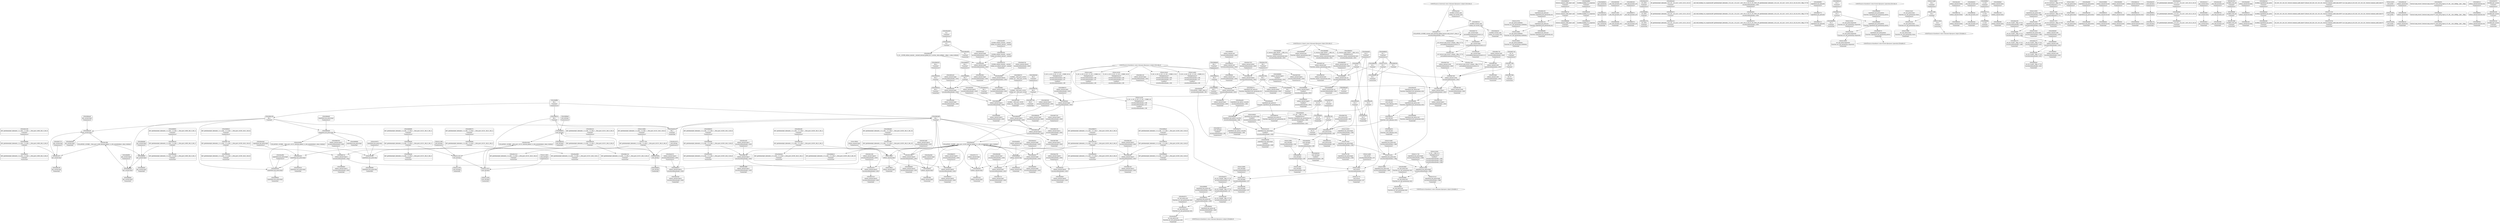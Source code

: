digraph {
	CE0x3b84d50 [shape=record,shape=Mrecord,label="{CE0x3b84d50|selinux_umount:tmp11|security/selinux/hooks.c,2650}"]
	CE0x3c0d260 [shape=record,shape=Mrecord,label="{CE0x3c0d260|superblock_has_perm:tmp4|*LoadInst*|security/selinux/hooks.c,1865|*SummSink*}"]
	CE0x3c24a60 [shape=record,shape=Mrecord,label="{CE0x3c24a60|superblock_has_perm:sid1|security/selinux/hooks.c,1866|*SummSource*}"]
	CE0x3bb8b60 [shape=record,shape=Mrecord,label="{CE0x3bb8b60|superblock_has_perm:tmp1|*SummSink*}"]
	CE0x3bdbb90 [shape=record,shape=Mrecord,label="{CE0x3bdbb90|%struct.common_audit_data*_null|*Constant*|*SummSink*}"]
	CE0x3bc3400 [shape=record,shape=Mrecord,label="{CE0x3bc3400|COLLAPSED:_GCMRE___llvm_gcov_ctr131_internal_global_2_x_i64_zeroinitializer:_elem_0:default:}"]
	CE0x3ba9db0 [shape=record,shape=Mrecord,label="{CE0x3ba9db0|GLOBAL:lockdep_rcu_suspicious|*Constant*|*SummSource*}"]
	CE0x3bc31c0 [shape=record,shape=Mrecord,label="{CE0x3bc31c0|i64*_getelementptr_inbounds_(_2_x_i64_,_2_x_i64_*___llvm_gcov_ctr131,_i64_0,_i64_0)|*Constant*|*SummSink*}"]
	CE0x3bdd040 [shape=record,shape=Mrecord,label="{CE0x3bdd040|get_current:bb|*SummSource*}"]
	CE0x3b9a670 [shape=record,shape=Mrecord,label="{CE0x3b9a670|selinux_umount:tobool|security/selinux/hooks.c,2650|*SummSink*}"]
	CE0x3bc5190 [shape=record,shape=Mrecord,label="{CE0x3bc5190|selinux_umount:tmp18|security/selinux/hooks.c,2650|*SummSource*}"]
	CE0x3bd5060 [shape=record,shape=Mrecord,label="{CE0x3bd5060|_call_void_mcount()_#3|*SummSource*}"]
	CE0x3bfaf10 [shape=record,shape=Mrecord,label="{CE0x3bfaf10|i64*_getelementptr_inbounds_(_2_x_i64_,_2_x_i64_*___llvm_gcov_ctr98,_i64_0,_i64_0)|*Constant*|*SummSink*}"]
	CE0x3bbbb80 [shape=record,shape=Mrecord,label="{CE0x3bbbb80|selinux_umount:tmp19|security/selinux/hooks.c,2650|*SummSink*}"]
	CE0x3ba3f80 [shape=record,shape=Mrecord,label="{CE0x3ba3f80|superblock_has_perm:tmp3|*SummSource*}"]
	CE0x3bfd630 [shape=record,shape=Mrecord,label="{CE0x3bfd630|cred_sid:tmp1}"]
	CE0x3bab420 [shape=record,shape=Mrecord,label="{CE0x3bab420|GLOBAL:current_task|Global_var:current_task|*SummSink*}"]
	CE0x3ba02f0 [shape=record,shape=Mrecord,label="{CE0x3ba02f0|selinux_umount:tmp1}"]
	CE0x3bbada0 [shape=record,shape=Mrecord,label="{CE0x3bbada0|superblock_has_perm:s_security|security/selinux/hooks.c,1865}"]
	CE0x3b92950 [shape=record,shape=Mrecord,label="{CE0x3b92950|selinux_umount:tmp9|security/selinux/hooks.c,2650}"]
	CE0x3be3180 [shape=record,shape=Mrecord,label="{CE0x3be3180|i64*_getelementptr_inbounds_(_2_x_i64_,_2_x_i64_*___llvm_gcov_ctr98,_i64_0,_i64_0)|*Constant*|*SummSource*}"]
	CE0x3bbaa40 [shape=record,shape=Mrecord,label="{CE0x3bbaa40|i32_16|*Constant*|*SummSource*}"]
	CE0x3ba0380 [shape=record,shape=Mrecord,label="{CE0x3ba0380|selinux_umount:tmp8|security/selinux/hooks.c,2650|*SummSink*}"]
	CE0x3ba3b10 [shape=record,shape=Mrecord,label="{CE0x3ba3b10|superblock_has_perm:tmp2|*SummSink*}"]
	CE0x3bbcc60 [shape=record,shape=Mrecord,label="{CE0x3bbcc60|selinux_umount:tmp15|security/selinux/hooks.c,2650|*SummSource*}"]
	CE0x3bdaa50 [shape=record,shape=Mrecord,label="{CE0x3bdaa50|superblock_has_perm:cred|Function::superblock_has_perm&Arg::cred::|*SummSource*}"]
	CE0x3b981d0 [shape=record,shape=Mrecord,label="{CE0x3b981d0|_call_void_mcount()_#3|*SummSource*}"]
	CE0x3c24c00 [shape=record,shape=Mrecord,label="{CE0x3c24c00|superblock_has_perm:sid1|security/selinux/hooks.c,1866}"]
	CE0x3c25040 [shape=record,shape=Mrecord,label="{CE0x3c25040|8:_i32,_:_CRE_8,12_|*MultipleSource*|*LoadInst*|security/selinux/hooks.c,1865|security/selinux/hooks.c,1865|security/selinux/hooks.c,1866}"]
	CE0x3bbe5c0 [shape=record,shape=Mrecord,label="{CE0x3bbe5c0|i64*_getelementptr_inbounds_(_2_x_i64_,_2_x_i64_*___llvm_gcov_ctr151,_i64_0,_i64_0)|*Constant*|*SummSource*}"]
	CE0x3bd5a00 [shape=record,shape=Mrecord,label="{CE0x3bd5a00|i32_0|*Constant*}"]
	CE0x3c1ac30 [shape=record,shape=Mrecord,label="{CE0x3c1ac30|0:_i32,_4:_i32,_8:_i32,_12:_i32,_:_CMRE_4,8_|*MultipleSource*|security/selinux/hooks.c,196|security/selinux/hooks.c,197|*LoadInst*|security/selinux/hooks.c,196}"]
	CE0x3bb9570 [shape=record,shape=Mrecord,label="{CE0x3bb9570|selinux_umount:tmp5|security/selinux/hooks.c,2650|*SummSource*}"]
	CE0x3ba9f40 [shape=record,shape=Mrecord,label="{CE0x3ba9f40|i32_2650|*Constant*}"]
	CE0x3b83b70 [shape=record,shape=Mrecord,label="{CE0x3b83b70|i8*_getelementptr_inbounds_(_45_x_i8_,_45_x_i8_*_.str12,_i32_0,_i32_0)|*Constant*}"]
	CE0x3ba4fc0 [shape=record,shape=Mrecord,label="{CE0x3ba4fc0|_call_void_lockdep_rcu_suspicious(i8*_getelementptr_inbounds_(_25_x_i8_,_25_x_i8_*_.str3,_i32_0,_i32_0),_i32_2650,_i8*_getelementptr_inbounds_(_45_x_i8_,_45_x_i8_*_.str12,_i32_0,_i32_0))_#10,_!dbg_!27729|security/selinux/hooks.c,2650|*SummSource*}"]
	CE0x3b9d360 [shape=record,shape=Mrecord,label="{CE0x3b9d360|i64*_getelementptr_inbounds_(_11_x_i64_,_11_x_i64_*___llvm_gcov_ctr205,_i64_0,_i64_6)|*Constant*|*SummSink*}"]
	CE0x3bb95e0 [shape=record,shape=Mrecord,label="{CE0x3bb95e0|selinux_umount:tmp5|security/selinux/hooks.c,2650|*SummSink*}"]
	CE0x3bb8080 [shape=record,shape=Mrecord,label="{CE0x3bb8080|superblock_has_perm:bb|*SummSource*}"]
	CE0x3b9ea30 [shape=record,shape=Mrecord,label="{CE0x3b9ea30|get_current:tmp1}"]
	CE0x3bbbb10 [shape=record,shape=Mrecord,label="{CE0x3bbbb10|i64*_getelementptr_inbounds_(_11_x_i64_,_11_x_i64_*___llvm_gcov_ctr205,_i64_0,_i64_10)|*Constant*|*SummSink*}"]
	CE0x3b9fea0 [shape=record,shape=Mrecord,label="{CE0x3b9fea0|i64*_getelementptr_inbounds_(_11_x_i64_,_11_x_i64_*___llvm_gcov_ctr205,_i64_0,_i64_8)|*Constant*|*SummSource*}"]
	CE0x3bb8d90 [shape=record,shape=Mrecord,label="{CE0x3bb8d90|superblock_has_perm:tmp|*SummSink*}"]
	CE0x3bbf140 [shape=record,shape=Mrecord,label="{CE0x3bbf140|GLOBAL:current_task|Global_var:current_task}"]
	CE0x3bdb1e0 [shape=record,shape=Mrecord,label="{CE0x3bdb1e0|i32_4|*Constant*|*SummSource*}"]
	CE0x3bbd6f0 [shape=record,shape=Mrecord,label="{CE0x3bbd6f0|8:_%struct.super_block*,_:_CRE_8,16_|*MultipleSource*|Function::selinux_umount&Arg::mnt::|security/selinux/hooks.c,2652}"]
	CE0x3baacd0 [shape=record,shape=Mrecord,label="{CE0x3baacd0|_ret_i32_%tmp6,_!dbg_!27716|security/selinux/hooks.c,197|*SummSink*}"]
	CE0x3ba3aa0 [shape=record,shape=Mrecord,label="{CE0x3ba3aa0|superblock_has_perm:tmp2|*SummSource*}"]
	CE0x3bd51d0 [shape=record,shape=Mrecord,label="{CE0x3bd51d0|i32_22|*Constant*}"]
	CE0x3b97530 [shape=record,shape=Mrecord,label="{CE0x3b97530|selinux_umount:tmp12|security/selinux/hooks.c,2650|*SummSource*}"]
	CE0x3c15ec0 [shape=record,shape=Mrecord,label="{CE0x3c15ec0|avc_has_perm:tclass|Function::avc_has_perm&Arg::tclass::|*SummSource*}"]
	CE0x3c1b750 [shape=record,shape=Mrecord,label="{CE0x3c1b750|0:_i32,_4:_i32,_8:_i32,_12:_i32,_:_CMRE_20,24_|*MultipleSource*|security/selinux/hooks.c,196|security/selinux/hooks.c,197|*LoadInst*|security/selinux/hooks.c,196}"]
	CE0x3bf9d00 [shape=record,shape=Mrecord,label="{CE0x3bf9d00|superblock_has_perm:call|security/selinux/hooks.c,1863|*SummSink*}"]
	CE0x3bdd1b0 [shape=record,shape=Mrecord,label="{CE0x3bdd1b0|get_current:bb|*SummSink*}"]
	CE0x3bc7870 [shape=record,shape=Mrecord,label="{CE0x3bc7870|selinux_umount:tobool|security/selinux/hooks.c,2650|*SummSource*}"]
	CE0x3c15bc0 [shape=record,shape=Mrecord,label="{CE0x3c15bc0|i16_5|*Constant*|*SummSink*}"]
	CE0x3b8e7a0 [shape=record,shape=Mrecord,label="{CE0x3b8e7a0|selinux_umount:if.then}"]
	CE0x3bbf840 [shape=record,shape=Mrecord,label="{CE0x3bbf840|get_current:tmp2}"]
	CE0x3ba4220 [shape=record,shape=Mrecord,label="{CE0x3ba4220|GLOBAL:selinux_umount.__warned|Global_var:selinux_umount.__warned|*SummSink*}"]
	CE0x3ba0ba0 [shape=record,shape=Mrecord,label="{CE0x3ba0ba0|selinux_umount:tmp5|security/selinux/hooks.c,2650}"]
	CE0x3c05600 [shape=record,shape=Mrecord,label="{CE0x3c05600|COLLAPSED:_GCMRE___llvm_gcov_ctr151_internal_global_2_x_i64_zeroinitializer:_elem_0:default:}"]
	CE0x3c162e0 [shape=record,shape=Mrecord,label="{CE0x3c162e0|avc_has_perm:requested|Function::avc_has_perm&Arg::requested::|*SummSource*}"]
	CE0x4f251e0 [shape=record,shape=Mrecord,label="{CE0x4f251e0|selinux_umount:tmp1|*SummSink*}"]
	CE0x3bbcbf0 [shape=record,shape=Mrecord,label="{CE0x3bbcbf0|selinux_umount:tmp15|security/selinux/hooks.c,2650}"]
	CE0x3b9d800 [shape=record,shape=Mrecord,label="{CE0x3b9d800|selinux_umount:tmp13|security/selinux/hooks.c,2650|*SummSink*}"]
	CE0x3bf95a0 [shape=record,shape=Mrecord,label="{CE0x3bf95a0|_call_void_mcount()_#3}"]
	CE0x4f25170 [shape=record,shape=Mrecord,label="{CE0x4f25170|selinux_umount:tmp1|*SummSource*}"]
	CE0x3c16200 [shape=record,shape=Mrecord,label="{CE0x3c16200|avc_has_perm:requested|Function::avc_has_perm&Arg::requested::}"]
	CE0x3c19080 [shape=record,shape=Mrecord,label="{CE0x3c19080|i64*_getelementptr_inbounds_(_2_x_i64_,_2_x_i64_*___llvm_gcov_ctr131,_i64_0,_i64_0)|*Constant*|*SummSource*}"]
	CE0x51ff9c0 [shape=record,shape=Mrecord,label="{CE0x51ff9c0|selinux_umount:tmp2|*SummSink*}"]
	CE0x59f9490 [shape=record,shape=Mrecord,label="{CE0x59f9490|selinux_umount:call|security/selinux/hooks.c,2650|*SummSink*}"]
	CE0x3b9e1d0 [shape=record,shape=Mrecord,label="{CE0x3b9e1d0|i64_1|*Constant*}"]
	CE0x3bab120 [shape=record,shape=Mrecord,label="{CE0x3bab120|i8*_getelementptr_inbounds_(_45_x_i8_,_45_x_i8_*_.str12,_i32_0,_i32_0)|*Constant*|*SummSink*}"]
	CE0x3bdb570 [shape=record,shape=Mrecord,label="{CE0x3bdb570|superblock_has_perm:perms|Function::superblock_has_perm&Arg::perms::|*SummSink*}"]
	CE0x59f93f0 [shape=record,shape=Mrecord,label="{CE0x59f93f0|selinux_umount:call|security/selinux/hooks.c,2650|*SummSource*}"]
	CE0x3bdae70 [shape=record,shape=Mrecord,label="{CE0x3bdae70|superblock_has_perm:sb|Function::superblock_has_perm&Arg::sb::|*SummSource*}"]
	"CONST[source:0(mediator),value:2(dynamic)][purpose:{object}][SnkIdx:1]"
	CE0x3b962b0 [shape=record,shape=Mrecord,label="{CE0x3b962b0|i32_1|*Constant*}"]
	CE0x3bc5b80 [shape=record,shape=Mrecord,label="{CE0x3bc5b80|selinux_umount:call3|security/selinux/hooks.c,2650|*SummSink*}"]
	CE0x3bde830 [shape=record,shape=Mrecord,label="{CE0x3bde830|272:_i8*,_:_CRE_272,280_|*MultipleSource*|Function::superblock_has_perm&Arg::sb::|security/selinux/hooks.c,1865|*LoadInst*|security/selinux/hooks.c,2652}"]
	CE0x3ba3710 [shape=record,shape=Mrecord,label="{CE0x3ba3710|i1_true|*Constant*}"]
	CE0x3bbe7a0 [shape=record,shape=Mrecord,label="{CE0x3bbe7a0|i64*_getelementptr_inbounds_(_2_x_i64_,_2_x_i64_*___llvm_gcov_ctr151,_i64_0,_i64_0)|*Constant*|*SummSink*}"]
	CE0x3bb8e00 [shape=record,shape=Mrecord,label="{CE0x3bb8e00|get_current:tmp3}"]
	CE0x3bc2f90 [shape=record,shape=Mrecord,label="{CE0x3bc2f90|COLLAPSED:_GCMRE___llvm_gcov_ctr98_internal_global_2_x_i64_zeroinitializer:_elem_0:default:}"]
	CE0x3bc5480 [shape=record,shape=Mrecord,label="{CE0x3bc5480|selinux_umount:tmp19|security/selinux/hooks.c,2650}"]
	CE0x3c1a230 [shape=record,shape=Mrecord,label="{CE0x3c1a230|i32_1|*Constant*}"]
	CE0x3bab770 [shape=record,shape=Mrecord,label="{CE0x3bab770|superblock_has_perm:bb}"]
	CE0x3b9e2b0 [shape=record,shape=Mrecord,label="{CE0x3b9e2b0|selinux_umount:tmp4|security/selinux/hooks.c,2650|*SummSink*}"]
	CE0x3bc4cf0 [shape=record,shape=Mrecord,label="{CE0x3bc4cf0|selinux_umount:tmp17|security/selinux/hooks.c,2650|*SummSource*}"]
	CE0x3bc2d70 [shape=record,shape=Mrecord,label="{CE0x3bc2d70|get_current:tmp}"]
	CE0x3b9ae10 [shape=record,shape=Mrecord,label="{CE0x3b9ae10|selinux_umount:call|security/selinux/hooks.c,2650}"]
	CE0x3bb8af0 [shape=record,shape=Mrecord,label="{CE0x3bb8af0|superblock_has_perm:tmp1|*SummSource*}"]
	CE0x3c1c990 [shape=record,shape=Mrecord,label="{CE0x3c1c990|cred_sid:tmp3|*SummSource*}"]
	CE0x3b85130 [shape=record,shape=Mrecord,label="{CE0x3b85130|selinux_umount:tmp11|security/selinux/hooks.c,2650|*SummSink*}"]
	CE0x3b8d9a0 [shape=record,shape=Mrecord,label="{CE0x3b8d9a0|selinux_umount:entry|*SummSource*}"]
	CE0x3bd6ed0 [shape=record,shape=Mrecord,label="{CE0x3bd6ed0|i64*_getelementptr_inbounds_(_2_x_i64_,_2_x_i64_*___llvm_gcov_ctr131,_i64_0,_i64_1)|*Constant*|*SummSink*}"]
	CE0x3bd5a70 [shape=record,shape=Mrecord,label="{CE0x3bd5a70|cred_sid:security|security/selinux/hooks.c,196}"]
	CE0x3c11740 [shape=record,shape=Mrecord,label="{CE0x3c11740|superblock_has_perm:tmp6|security/selinux/hooks.c,1866|*SummSource*}"]
	CE0x3b85a90 [shape=record,shape=Mrecord,label="{CE0x3b85a90|i64_1|*Constant*}"]
	CE0x3bda980 [shape=record,shape=Mrecord,label="{CE0x3bda980|superblock_has_perm:cred|Function::superblock_has_perm&Arg::cred::}"]
	CE0x3bd71a0 [shape=record,shape=Mrecord,label="{CE0x3bd71a0|i32_78|*Constant*|*SummSource*}"]
	CE0x3bdb720 [shape=record,shape=Mrecord,label="{CE0x3bdb720|%struct.common_audit_data*_null|*Constant*}"]
	CE0x3c19300 [shape=record,shape=Mrecord,label="{CE0x3c19300|superblock_has_perm:call2|security/selinux/hooks.c,1866|*SummSource*}"]
	CE0x3c19f00 [shape=record,shape=Mrecord,label="{CE0x3c19f00|avc_has_perm:entry|*SummSink*}"]
	CE0x3c24fd0 [shape=record,shape=Mrecord,label="{CE0x3c24fd0|superblock_has_perm:sid1|security/selinux/hooks.c,1866|*SummSink*}"]
	CE0x3bd5540 [shape=record,shape=Mrecord,label="{CE0x3bd5540|i32_22|*Constant*|*SummSource*}"]
	CE0x3bfaad0 [shape=record,shape=Mrecord,label="{CE0x3bfaad0|get_current:tmp4|./arch/x86/include/asm/current.h,14|*SummSink*}"]
	"CONST[source:0(mediator),value:0(static)][purpose:{operation}][SrcIdx:3]"
	CE0x3c15a90 [shape=record,shape=Mrecord,label="{CE0x3c15a90|i16_5|*Constant*|*SummSource*}"]
	CE0x3bc68d0 [shape=record,shape=Mrecord,label="{CE0x3bc68d0|avc_has_perm:tsid|Function::avc_has_perm&Arg::tsid::|*SummSource*}"]
	CE0x3c16700 [shape=record,shape=Mrecord,label="{CE0x3c16700|avc_has_perm:auditdata|Function::avc_has_perm&Arg::auditdata::|*SummSource*}"]
	CE0x3bbb4b0 [shape=record,shape=Mrecord,label="{CE0x3bbb4b0|i64*_getelementptr_inbounds_(_11_x_i64_,_11_x_i64_*___llvm_gcov_ctr205,_i64_0,_i64_9)|*Constant*}"]
	CE0x3c1ca00 [shape=record,shape=Mrecord,label="{CE0x3c1ca00|cred_sid:tmp3|*SummSink*}"]
	CE0x3bdc120 [shape=record,shape=Mrecord,label="{CE0x3bdc120|superblock_has_perm:ad|Function::superblock_has_perm&Arg::ad::}"]
	CE0x3bb9780 [shape=record,shape=Mrecord,label="{CE0x3bb9780|i64_0|*Constant*}"]
	CE0x3ba0d20 [shape=record,shape=Mrecord,label="{CE0x3ba0d20|selinux_umount:tmp6|security/selinux/hooks.c,2650}"]
	CE0x3bda540 [shape=record,shape=Mrecord,label="{CE0x3bda540|superblock_has_perm:entry}"]
	CE0x3c1abc0 [shape=record,shape=Mrecord,label="{CE0x3c1abc0|0:_i32,_4:_i32,_8:_i32,_12:_i32,_:_CMRE_0,4_|*MultipleSource*|security/selinux/hooks.c,196|security/selinux/hooks.c,197|*LoadInst*|security/selinux/hooks.c,196}"]
	CE0x3bdc470 [shape=record,shape=Mrecord,label="{CE0x3bdc470|_ret_i32_%call2,_!dbg_!27722|security/selinux/hooks.c,1866|*SummSink*}"]
	CE0x3ba1900 [shape=record,shape=Mrecord,label="{CE0x3ba1900|GLOBAL:__llvm_gcov_ctr205|Global_var:__llvm_gcov_ctr205|*SummSink*}"]
	CE0x3bde9c0 [shape=record,shape=Mrecord,label="{CE0x3bde9c0|_call_void_mcount()_#3|*SummSource*}"]
	CE0x3bbe550 [shape=record,shape=Mrecord,label="{CE0x3bbe550|i64*_getelementptr_inbounds_(_2_x_i64_,_2_x_i64_*___llvm_gcov_ctr151,_i64_0,_i64_0)|*Constant*}"]
	"CONST[source:0(mediator),value:0(static)][purpose:{operation}][SnkIdx:3]"
	CE0x3bd7300 [shape=record,shape=Mrecord,label="{CE0x3bd7300|selinux_umount:cred4|security/selinux/hooks.c,2650}"]
	CE0x3c0ce20 [shape=record,shape=Mrecord,label="{CE0x3c0ce20|superblock_has_perm:tmp4|*LoadInst*|security/selinux/hooks.c,1865}"]
	CE0x3b8e6e0 [shape=record,shape=Mrecord,label="{CE0x3b8e6e0|selinux_umount:do.end|*SummSink*}"]
	CE0x3c05670 [shape=record,shape=Mrecord,label="{CE0x3c05670|superblock_has_perm:tmp|*SummSource*}"]
	CE0x3b9e090 [shape=record,shape=Mrecord,label="{CE0x3b9e090|selinux_umount:entry|*SummSink*}"]
	CE0x3b9d790 [shape=record,shape=Mrecord,label="{CE0x3b9d790|selinux_umount:tmp13|security/selinux/hooks.c,2650|*SummSource*}"]
	CE0x3bb8980 [shape=record,shape=Mrecord,label="{CE0x3bb8980|i64*_getelementptr_inbounds_(_2_x_i64_,_2_x_i64_*___llvm_gcov_ctr98,_i64_0,_i64_0)|*Constant*}"]
	CE0x3bbaf70 [shape=record,shape=Mrecord,label="{CE0x3bbaf70|superblock_has_perm:s_security|security/selinux/hooks.c,1865|*SummSink*}"]
	CE0x3b9d870 [shape=record,shape=Mrecord,label="{CE0x3b9d870|selinux_umount:tmp14|security/selinux/hooks.c,2650}"]
	CE0x3ba01a0 [shape=record,shape=Mrecord,label="{CE0x3ba01a0|i64*_getelementptr_inbounds_(_11_x_i64_,_11_x_i64_*___llvm_gcov_ctr205,_i64_0,_i64_1)|*Constant*}"]
	CE0x3bd7080 [shape=record,shape=Mrecord,label="{CE0x3bd7080|i32_78|*Constant*|*SummSink*}"]
	CE0x3ba4d30 [shape=record,shape=Mrecord,label="{CE0x3ba4d30|i8_1|*Constant*|*SummSource*}"]
	CE0x3bfd8a0 [shape=record,shape=Mrecord,label="{CE0x3bfd8a0|cred_sid:tmp|*SummSink*}"]
	CE0x3ba08b0 [shape=record,shape=Mrecord,label="{CE0x3ba08b0|selinux_umount:tobool1|security/selinux/hooks.c,2650|*SummSink*}"]
	CE0x3c19850 [shape=record,shape=Mrecord,label="{CE0x3c19850|avc_has_perm:entry}"]
	CE0x51ff8e0 [shape=record,shape=Mrecord,label="{CE0x51ff8e0|selinux_umount:tmp2}"]
	CE0x3be0650 [shape=record,shape=Mrecord,label="{CE0x3be0650|get_current:tmp4|./arch/x86/include/asm/current.h,14}"]
	CE0x3b92f00 [shape=record,shape=Mrecord,label="{CE0x3b92f00|selinux_umount:tmp10|security/selinux/hooks.c,2650|*SummSource*}"]
	CE0x3b84440 [shape=record,shape=Mrecord,label="{CE0x3b84440|i8*_getelementptr_inbounds_(_45_x_i8_,_45_x_i8_*_.str12,_i32_0,_i32_0)|*Constant*|*SummSource*}"]
	CE0x3b85000 [shape=record,shape=Mrecord,label="{CE0x3b85000|selinux_umount:tmp11|security/selinux/hooks.c,2650|*SummSource*}"]
	CE0x3b9a5b0 [shape=record,shape=Mrecord,label="{CE0x3b9a5b0|i32_0|*Constant*|*SummSink*}"]
	CE0x3b8f7c0 [shape=record,shape=Mrecord,label="{CE0x3b8f7c0|selinux_umount:if.end}"]
	CE0x3c158f0 [shape=record,shape=Mrecord,label="{CE0x3c158f0|i16_5|*Constant*}"]
	CE0x3bdbf00 [shape=record,shape=Mrecord,label="{CE0x3bdbf00|_ret_i32_%call2,_!dbg_!27722|security/selinux/hooks.c,1866}"]
	CE0x3b9eb40 [shape=record,shape=Mrecord,label="{CE0x3b9eb40|i64*_getelementptr_inbounds_(_11_x_i64_,_11_x_i64_*___llvm_gcov_ctr205,_i64_0,_i64_1)|*Constant*|*SummSink*}"]
	CE0x3b98270 [shape=record,shape=Mrecord,label="{CE0x3b98270|_call_void_mcount()_#3|*SummSink*}"]
	CE0x3bbc750 [shape=record,shape=Mrecord,label="{CE0x3bbc750|selinux_umount:call3|security/selinux/hooks.c,2650|*SummSource*}"]
	CE0x3b85a20 [shape=record,shape=Mrecord,label="{CE0x3b85a20|selinux_umount:tmp|*SummSink*}"]
	CE0x3b8e2c0 [shape=record,shape=Mrecord,label="{CE0x3b8e2c0|selinux_umount:land.lhs.true2|*SummSource*}"]
	CE0x3b9d720 [shape=record,shape=Mrecord,label="{CE0x3b9d720|selinux_umount:tmp13|security/selinux/hooks.c,2650}"]
	CE0x3ba40f0 [shape=record,shape=Mrecord,label="{CE0x3ba40f0|GLOBAL:selinux_umount.__warned|Global_var:selinux_umount.__warned|*SummSource*}"]
	CE0x3bbdeb0 [shape=record,shape=Mrecord,label="{CE0x3bbdeb0|get_current:tmp2|*SummSource*}"]
	CE0x3b9d0c0 [shape=record,shape=Mrecord,label="{CE0x3b9d0c0|i64*_getelementptr_inbounds_(_11_x_i64_,_11_x_i64_*___llvm_gcov_ctr205,_i64_0,_i64_6)|*Constant*|*SummSource*}"]
	CE0x3bd5bd0 [shape=record,shape=Mrecord,label="{CE0x3bd5bd0|COLLAPSED:_CMRE:_elem_0::|security/selinux/hooks.c,196}"]
	CE0x3b9e930 [shape=record,shape=Mrecord,label="{CE0x3b9e930|selinux_umount:if.end|*SummSink*}"]
	CE0x3bf9f50 [shape=record,shape=Mrecord,label="{CE0x3bf9f50|cred_sid:entry}"]
	CE0x3baa910 [shape=record,shape=Mrecord,label="{CE0x3baa910|cred_sid:cred|Function::cred_sid&Arg::cred::|*SummSink*}"]
	CE0x3bb9680 [shape=record,shape=Mrecord,label="{CE0x3bb9680|i64_2|*Constant*|*SummSink*}"]
	CE0x3bc4f70 [shape=record,shape=Mrecord,label="{CE0x3bc4f70|selinux_umount:tmp18|security/selinux/hooks.c,2650}"]
	CE0x3b92b60 [shape=record,shape=Mrecord,label="{CE0x3b92b60|selinux_umount:tmp9|security/selinux/hooks.c,2650|*SummSink*}"]
	CE0x3b97270 [shape=record,shape=Mrecord,label="{CE0x3b97270|get_current:tmp|*SummSource*}"]
	CE0x3ba9a50 [shape=record,shape=Mrecord,label="{CE0x3ba9a50|i8*_getelementptr_inbounds_(_25_x_i8_,_25_x_i8_*_.str3,_i32_0,_i32_0)|*Constant*|*SummSource*}"]
	CE0x3bc6dc0 [shape=record,shape=Mrecord,label="{CE0x3bc6dc0|get_current:entry|*SummSink*}"]
	CE0x3bbc3b0 [shape=record,shape=Mrecord,label="{CE0x3bbc3b0|selinux_umount:call3|security/selinux/hooks.c,2650}"]
	CE0x3b93c80 [shape=record,shape=Mrecord,label="{CE0x3b93c80|0:_i8,_:_GCMR_selinux_umount.__warned_internal_global_i8_0,_section_.data.unlikely_,_align_1:_elem_0:default:}"]
	CE0x3c16850 [shape=record,shape=Mrecord,label="{CE0x3c16850|avc_has_perm:auditdata|Function::avc_has_perm&Arg::auditdata::|*SummSink*}"]
	CE0x3ba3470 [shape=record,shape=Mrecord,label="{CE0x3ba3470|selinux_umount:tmp14|security/selinux/hooks.c,2650|*SummSource*}"]
	CE0x3b9c030 [shape=record,shape=Mrecord,label="{CE0x3b9c030|selinux_umount:tmp4|security/selinux/hooks.c,2650}"]
	CE0x3b94020 [shape=record,shape=Mrecord,label="{CE0x3b94020|i64_4|*Constant*}"]
	CE0x3bc58f0 [shape=record,shape=Mrecord,label="{CE0x3bc58f0|i64*_getelementptr_inbounds_(_11_x_i64_,_11_x_i64_*___llvm_gcov_ctr205,_i64_0,_i64_10)|*Constant*}"]
	CE0x3bc7290 [shape=record,shape=Mrecord,label="{CE0x3bc7290|i32_78|*Constant*}"]
	CE0x3bd75f0 [shape=record,shape=Mrecord,label="{CE0x3bd75f0|selinux_umount:cred4|security/selinux/hooks.c,2650|*SummSink*}"]
	CE0x3bf9730 [shape=record,shape=Mrecord,label="{CE0x3bf9730|_call_void_mcount()_#3}"]
	CE0x3bfa4d0 [shape=record,shape=Mrecord,label="{CE0x3bfa4d0|cred_sid:cred|Function::cred_sid&Arg::cred::|*SummSource*}"]
	CE0x3ba9e20 [shape=record,shape=Mrecord,label="{CE0x3ba9e20|GLOBAL:lockdep_rcu_suspicious|*Constant*|*SummSink*}"]
	CE0x3ba4390 [shape=record,shape=Mrecord,label="{CE0x3ba4390|selinux_umount:tmp8|security/selinux/hooks.c,2650}"]
	CE0x3c1c500 [shape=record,shape=Mrecord,label="{CE0x3c1c500|cred_sid:tmp2|*SummSink*}"]
	CE0x3bd9a50 [shape=record,shape=Mrecord,label="{CE0x3bd9a50|selinux_umount:tmp22|*LoadInst*|security/selinux/hooks.c,2652|*SummSink*}"]
	CE0x3bb8a80 [shape=record,shape=Mrecord,label="{CE0x3bb8a80|superblock_has_perm:tmp1}"]
	CE0x3c244e0 [shape=record,shape=Mrecord,label="{CE0x3c244e0|superblock_has_perm:tmp5|security/selinux/hooks.c,1865}"]
	CE0x3bd50d0 [shape=record,shape=Mrecord,label="{CE0x3bd50d0|_call_void_mcount()_#3|*SummSink*}"]
	CE0x3bda7e0 [shape=record,shape=Mrecord,label="{CE0x3bda7e0|i32_4|*Constant*}"]
	CE0x3ba0020 [shape=record,shape=Mrecord,label="{CE0x3ba0020|i64_1|*Constant*|*SummSink*}"]
	CE0x3bdc890 [shape=record,shape=Mrecord,label="{CE0x3bdc890|_ret_i32_%call5,_!dbg_!27742|security/selinux/hooks.c,2652}"]
	CE0x3b92a50 [shape=record,shape=Mrecord,label="{CE0x3b92a50|selinux_umount:tmp9|security/selinux/hooks.c,2650|*SummSource*}"]
	CE0x3b97660 [shape=record,shape=Mrecord,label="{CE0x3b97660|selinux_umount:tmp12|security/selinux/hooks.c,2650|*SummSink*}"]
	CE0x3c1c810 [shape=record,shape=Mrecord,label="{CE0x3c1c810|cred_sid:tmp3}"]
	CE0x3c1cb00 [shape=record,shape=Mrecord,label="{CE0x3c1cb00|_call_void_mcount()_#3}"]
	CE0x3bd57d0 [shape=record,shape=Mrecord,label="{CE0x3bd57d0|cred_sid:security|security/selinux/hooks.c,196|*SummSource*}"]
	CE0x3bdc230 [shape=record,shape=Mrecord,label="{CE0x3bdc230|superblock_has_perm:ad|Function::superblock_has_perm&Arg::ad::|*SummSource*}"]
	CE0x3bd9270 [shape=record,shape=Mrecord,label="{CE0x3bd9270|i64*_getelementptr_inbounds_(_2_x_i64_,_2_x_i64_*___llvm_gcov_ctr151,_i64_0,_i64_1)|*Constant*|*SummSource*}"]
	CE0x3c16450 [shape=record,shape=Mrecord,label="{CE0x3c16450|avc_has_perm:requested|Function::avc_has_perm&Arg::requested::|*SummSink*}"]
	CE0x3ba1250 [shape=record,shape=Mrecord,label="{CE0x3ba1250|selinux_umount:entry}"]
	CE0x3b9fb60 [shape=record,shape=Mrecord,label="{CE0x3b9fb60|i64*_getelementptr_inbounds_(_11_x_i64_,_11_x_i64_*___llvm_gcov_ctr205,_i64_0,_i64_8)|*Constant*|*SummSink*}"]
	CE0x3bdce20 [shape=record,shape=Mrecord,label="{CE0x3bdce20|get_current:bb}"]
	CE0x3bac4f0 [shape=record,shape=Mrecord,label="{CE0x3bac4f0|selinux_umount:if.then|*SummSource*}"]
	CE0x5886070 [shape=record,shape=Mrecord,label="{CE0x5886070|i64*_getelementptr_inbounds_(_11_x_i64_,_11_x_i64_*___llvm_gcov_ctr205,_i64_0,_i64_0)|*Constant*|*SummSource*}"]
	CE0x3bb8fa0 [shape=record,shape=Mrecord,label="{CE0x3bb8fa0|get_current:tmp3|*SummSink*}"]
	CE0x3bdbd80 [shape=record,shape=Mrecord,label="{CE0x3bdbd80|superblock_has_perm:ad|Function::superblock_has_perm&Arg::ad::|*SummSink*}"]
	CE0x3be5af0 [shape=record,shape=Mrecord,label="{CE0x3be5af0|_call_void_mcount()_#3|*SummSource*}"]
	CE0x3b94360 [shape=record,shape=Mrecord,label="{CE0x3b94360|cred_sid:tmp6|security/selinux/hooks.c,197|*SummSink*}"]
	CE0x3bbba60 [shape=record,shape=Mrecord,label="{CE0x3bbba60|i64*_getelementptr_inbounds_(_11_x_i64_,_11_x_i64_*___llvm_gcov_ctr205,_i64_0,_i64_10)|*Constant*|*SummSource*}"]
	CE0x3bc2610 [shape=record,shape=Mrecord,label="{CE0x3bc2610|GLOBAL:cred_sid|*Constant*|*SummSource*}"]
	CE0x3bf96a0 [shape=record,shape=Mrecord,label="{CE0x3bf96a0|superblock_has_perm:tmp3|*SummSink*}"]
	CE0x3baae00 [shape=record,shape=Mrecord,label="{CE0x3baae00|superblock_has_perm:s_security|security/selinux/hooks.c,1865|*SummSource*}"]
	CE0x3babc70 [shape=record,shape=Mrecord,label="{CE0x3babc70|i32_0|*Constant*}"]
	CE0x3b8e180 [shape=record,shape=Mrecord,label="{CE0x3b8e180|selinux_umount:do.body|*SummSink*}"]
	CE0x3be0710 [shape=record,shape=Mrecord,label="{CE0x3be0710|get_current:tmp4|./arch/x86/include/asm/current.h,14|*SummSource*}"]
	CE0x3ba3a30 [shape=record,shape=Mrecord,label="{CE0x3ba3a30|superblock_has_perm:tmp2}"]
	CE0x3badf20 [shape=record,shape=Mrecord,label="{CE0x3badf20|selinux_umount:tmp3}"]
	CE0x3c251c0 [shape=record,shape=Mrecord,label="{CE0x3c251c0|superblock_has_perm:tmp6|security/selinux/hooks.c,1866|*SummSink*}"]
	CE0x3bd9060 [shape=record,shape=Mrecord,label="{CE0x3bd9060|i64*_getelementptr_inbounds_(_2_x_i64_,_2_x_i64_*___llvm_gcov_ctr151,_i64_0,_i64_1)|*Constant*}"]
	CE0x3bc3390 [shape=record,shape=Mrecord,label="{CE0x3bc3390|cred_sid:tmp}"]
	CE0x3bbd680 [shape=record,shape=Mrecord,label="{CE0x3bbd680|8:_%struct.super_block*,_:_CRE_0,8_|*MultipleSource*|Function::selinux_umount&Arg::mnt::|security/selinux/hooks.c,2652}"]
	CE0x3bdcba0 [shape=record,shape=Mrecord,label="{CE0x3bdcba0|_ret_i32_%call5,_!dbg_!27742|security/selinux/hooks.c,2652|*SummSink*}"]
	CE0x3c19440 [shape=record,shape=Mrecord,label="{CE0x3c19440|superblock_has_perm:call2|security/selinux/hooks.c,1866|*SummSink*}"]
	CE0x3b846a0 [shape=record,shape=Mrecord,label="{CE0x3b846a0|selinux_umount:tmp}"]
	CE0x3bdb030 [shape=record,shape=Mrecord,label="{CE0x3bdb030|superblock_has_perm:sb|Function::superblock_has_perm&Arg::sb::|*SummSink*}"]
	CE0x3bbbd70 [shape=record,shape=Mrecord,label="{CE0x3bbbd70|selinux_umount:tmp20|security/selinux/hooks.c,2650|*SummSource*}"]
	CE0x3c1bb90 [shape=record,shape=Mrecord,label="{CE0x3c1bb90|cred_sid:tmp6|security/selinux/hooks.c,197|*SummSource*}"]
	CE0x3bfd5c0 [shape=record,shape=Mrecord,label="{CE0x3bfd5c0|i64_1|*Constant*}"]
	CE0x3b9c690 [shape=record,shape=Mrecord,label="{CE0x3b9c690|selinux_umount:tmp7|security/selinux/hooks.c,2650|*SummSource*}"]
	CE0x3bda3d0 [shape=record,shape=Mrecord,label="{CE0x3bda3d0|GLOBAL:superblock_has_perm|*Constant*|*SummSink*}"]
	CE0x3baa250 [shape=record,shape=Mrecord,label="{CE0x3baa250|i32_2650|*Constant*|*SummSource*}"]
	CE0x3c19520 [shape=record,shape=Mrecord,label="{CE0x3c19520|i32_(i32,_i32,_i16,_i32,_%struct.common_audit_data*)*_bitcast_(i32_(i32,_i32,_i16,_i32,_%struct.common_audit_data.495*)*_avc_has_perm_to_i32_(i32,_i32,_i16,_i32,_%struct.common_audit_data*)*)|*Constant*|*SummSource*}"]
	CE0x3ba0740 [shape=record,shape=Mrecord,label="{CE0x3ba0740|selinux_umount:tobool1|security/selinux/hooks.c,2650|*SummSource*}"]
	CE0x3bd79b0 [shape=record,shape=Mrecord,label="{CE0x3bd79b0|selinux_umount:tmp21|security/selinux/hooks.c,2650}"]
	CE0x3ba9b20 [shape=record,shape=Mrecord,label="{CE0x3ba9b20|i8*_getelementptr_inbounds_(_25_x_i8_,_25_x_i8_*_.str3,_i32_0,_i32_0)|*Constant*|*SummSink*}"]
	CE0x3c199c0 [shape=record,shape=Mrecord,label="{CE0x3c199c0|avc_has_perm:entry|*SummSource*}"]
	CE0x3c11630 [shape=record,shape=Mrecord,label="{CE0x3c11630|superblock_has_perm:tmp6|security/selinux/hooks.c,1866}"]
	CE0x3b9a7e0 [shape=record,shape=Mrecord,label="{CE0x3b9a7e0|selinux_umount:tobool|security/selinux/hooks.c,2650}"]
	CE0x3c1b530 [shape=record,shape=Mrecord,label="{CE0x3c1b530|0:_i32,_4:_i32,_8:_i32,_12:_i32,_:_CMRE_16,20_|*MultipleSource*|security/selinux/hooks.c,196|security/selinux/hooks.c,197|*LoadInst*|security/selinux/hooks.c,196}"]
	CE0x3bb9470 [shape=record,shape=Mrecord,label="{CE0x3bb9470|GLOBAL:__llvm_gcov_ctr205|Global_var:__llvm_gcov_ctr205|*SummSource*}"]
	CE0x3bbd820 [shape=record,shape=Mrecord,label="{CE0x3bbd820|8:_%struct.super_block*,_:_CRE_16,20_|*MultipleSource*|Function::selinux_umount&Arg::mnt::|security/selinux/hooks.c,2652}"]
	CE0x3c15d30 [shape=record,shape=Mrecord,label="{CE0x3c15d30|_ret_i32_%retval.0,_!dbg_!27728|security/selinux/avc.c,775}"]
	CE0x3ba4760 [shape=record,shape=Mrecord,label="{CE0x3ba4760|selinux_umount:tmp16|security/selinux/hooks.c,2650|*SummSource*}"]
	CE0x3b9fe30 [shape=record,shape=Mrecord,label="{CE0x3b9fe30|i64*_getelementptr_inbounds_(_11_x_i64_,_11_x_i64_*___llvm_gcov_ctr205,_i64_0,_i64_8)|*Constant*}"]
	CE0x3b9ceb0 [shape=record,shape=Mrecord,label="{CE0x3b9ceb0|i64*_getelementptr_inbounds_(_11_x_i64_,_11_x_i64_*___llvm_gcov_ctr205,_i64_0,_i64_1)|*Constant*|*SummSource*}"]
	CE0x3bbb620 [shape=record,shape=Mrecord,label="{CE0x3bbb620|i64*_getelementptr_inbounds_(_11_x_i64_,_11_x_i64_*___llvm_gcov_ctr205,_i64_0,_i64_9)|*Constant*|*SummSource*}"]
	CE0x3ba9c80 [shape=record,shape=Mrecord,label="{CE0x3ba9c80|GLOBAL:lockdep_rcu_suspicious|*Constant*}"]
	CE0x3bd7550 [shape=record,shape=Mrecord,label="{CE0x3bd7550|selinux_umount:cred4|security/selinux/hooks.c,2650|*SummSource*}"]
	CE0x3bda0a0 [shape=record,shape=Mrecord,label="{CE0x3bda0a0|GLOBAL:superblock_has_perm|*Constant*}"]
	CE0x3bda2a0 [shape=record,shape=Mrecord,label="{CE0x3bda2a0|GLOBAL:superblock_has_perm|*Constant*|*SummSource*}"]
	CE0x3bae0b0 [shape=record,shape=Mrecord,label="{CE0x3bae0b0|selinux_umount:tmp3|*SummSource*}"]
	CE0x3bf9bf0 [shape=record,shape=Mrecord,label="{CE0x3bf9bf0|superblock_has_perm:call|security/selinux/hooks.c,1863|*SummSource*}"]
	CE0x3bbd900 [shape=record,shape=Mrecord,label="{CE0x3bbd900|selinux_umount:call5|security/selinux/hooks.c,2652}"]
	CE0x3badd50 [shape=record,shape=Mrecord,label="{CE0x3badd50|selinux_umount:tmp|*SummSource*}"]
	"CONST[source:0(mediator),value:2(dynamic)][purpose:{object}][SnkIdx:2]"
	CE0x3bbbbf0 [shape=record,shape=Mrecord,label="{CE0x3bbbbf0|selinux_umount:tmp20|security/selinux/hooks.c,2650}"]
	CE0x3c15f90 [shape=record,shape=Mrecord,label="{CE0x3c15f90|avc_has_perm:tclass|Function::avc_has_perm&Arg::tclass::|*SummSink*}"]
	CE0x3bc7400 [shape=record,shape=Mrecord,label="{CE0x3bc7400|_ret_%struct.task_struct*_%tmp4,_!dbg_!27714|./arch/x86/include/asm/current.h,14|*SummSink*}"]
	CE0x3bad4d0 [shape=record,shape=Mrecord,label="{CE0x3bad4d0|selinux_umount:do.body|*SummSource*}"]
	CE0x3bd5fa0 [shape=record,shape=Mrecord,label="{CE0x3bd5fa0|cred_sid:tmp4|*LoadInst*|security/selinux/hooks.c,196}"]
	CE0x3bd7e20 [shape=record,shape=Mrecord,label="{CE0x3bd7e20|selinux_umount:tmp21|security/selinux/hooks.c,2650|*SummSink*}"]
	CE0x3ba0ec0 [shape=record,shape=Mrecord,label="{CE0x3ba0ec0|selinux_umount:tmp6|security/selinux/hooks.c,2650|*SummSource*}"]
	CE0x3b8d4f0 [shape=record,shape=Mrecord,label="{CE0x3b8d4f0|selinux_umount:tmp10|security/selinux/hooks.c,2650}"]
	CE0x3bdb980 [shape=record,shape=Mrecord,label="{CE0x3bdb980|superblock_has_perm:perms|Function::superblock_has_perm&Arg::perms::|*SummSource*}"]
	CE0x3c169d0 [shape=record,shape=Mrecord,label="{CE0x3c169d0|_ret_i32_%retval.0,_!dbg_!27728|security/selinux/avc.c,775|*SummSource*}"]
	CE0x3bdae00 [shape=record,shape=Mrecord,label="{CE0x3bdae00|superblock_has_perm:sb|Function::superblock_has_perm&Arg::sb::}"]
	CE0x3bda660 [shape=record,shape=Mrecord,label="{CE0x3bda660|superblock_has_perm:entry|*SummSource*}"]
	CE0x3bc66d0 [shape=record,shape=Mrecord,label="{CE0x3bc66d0|avc_has_perm:tsid|Function::avc_has_perm&Arg::tsid::}"]
	CE0x3bdab60 [shape=record,shape=Mrecord,label="{CE0x3bdab60|superblock_has_perm:cred|Function::superblock_has_perm&Arg::cred::|*SummSink*}"]
	"CONST[source:0(mediator),value:2(dynamic)][purpose:{subject}][SnkIdx:0]"
	CE0x3be5bf0 [shape=record,shape=Mrecord,label="{CE0x3be5bf0|_call_void_mcount()_#3|*SummSink*}"]
	CE0x3c17f40 [shape=record,shape=Mrecord,label="{CE0x3c17f40|i64*_getelementptr_inbounds_(_2_x_i64_,_2_x_i64_*___llvm_gcov_ctr131,_i64_0,_i64_0)|*Constant*}"]
	CE0x3bc47d0 [shape=record,shape=Mrecord,label="{CE0x3bc47d0|i64_2|*Constant*|*SummSource*}"]
	CE0x3bac6e0 [shape=record,shape=Mrecord,label="{CE0x3bac6e0|GLOBAL:current_task|Global_var:current_task|*SummSource*}"]
	CE0x3438130 [shape=record,shape=Mrecord,label="{CE0x3438130|i64*_getelementptr_inbounds_(_11_x_i64_,_11_x_i64_*___llvm_gcov_ctr205,_i64_0,_i64_0)|*Constant*}"]
	"CONST[source:0(mediator),value:2(dynamic)][purpose:{subject}][SrcIdx:5]"
	CE0x3bd80d0 [shape=record,shape=Mrecord,label="{CE0x3bd80d0|selinux_umount:mnt|Function::selinux_umount&Arg::mnt::|*SummSource*}"]
	CE0x3b92810 [shape=record,shape=Mrecord,label="{CE0x3b92810|i64_5|*Constant*|*SummSink*}"]
	CE0x3c1a770 [shape=record,shape=Mrecord,label="{CE0x3c1a770|cred_sid:sid|security/selinux/hooks.c,197|*SummSink*}"]
	CE0x3b9be80 [shape=record,shape=Mrecord,label="{CE0x3b9be80|i64_3|*Constant*|*SummSource*}"]
	CE0x3c19f90 [shape=record,shape=Mrecord,label="{CE0x3c19f90|cred_sid:tmp5|security/selinux/hooks.c,196|*SummSource*}"]
	CE0x3b852a0 [shape=record,shape=Mrecord,label="{CE0x3b852a0|selinux_umount:tmp12|security/selinux/hooks.c,2650}"]
	CE0x3c1b970 [shape=record,shape=Mrecord,label="{CE0x3c1b970|cred_sid:tmp6|security/selinux/hooks.c,197}"]
	CE0x3bc6cc0 [shape=record,shape=Mrecord,label="{CE0x3bc6cc0|get_current:entry|*SummSource*}"]
	CE0x3b9e160 [shape=record,shape=Mrecord,label="{CE0x3b9e160|get_current:tmp|*SummSink*}"]
	CE0x3bc6610 [shape=record,shape=Mrecord,label="{CE0x3bc6610|avc_has_perm:ssid|Function::avc_has_perm&Arg::ssid::|*SummSink*}"]
	CE0x3c1a8d0 [shape=record,shape=Mrecord,label="{CE0x3c1a8d0|cred_sid:sid|security/selinux/hooks.c,197|*SummSource*}"]
	CE0x3bfa250 [shape=record,shape=Mrecord,label="{CE0x3bfa250|cred_sid:cred|Function::cred_sid&Arg::cred::}"]
	CE0x3c11520 [shape=record,shape=Mrecord,label="{CE0x3c11520|i32_(i32,_i32,_i16,_i32,_%struct.common_audit_data*)*_bitcast_(i32_(i32,_i32,_i16,_i32,_%struct.common_audit_data.495*)*_avc_has_perm_to_i32_(i32,_i32,_i16,_i32,_%struct.common_audit_data*)*)|*Constant*}"]
	CE0x3bd6300 [shape=record,shape=Mrecord,label="{CE0x3bd6300|cred_sid:tmp4|*LoadInst*|security/selinux/hooks.c,196|*SummSink*}"]
	CE0x3badaa0 [shape=record,shape=Mrecord,label="{CE0x3badaa0|selinux_umount:tmp7|security/selinux/hooks.c,2650}"]
	CE0x3ba4a50 [shape=record,shape=Mrecord,label="{CE0x3ba4a50|i8_1|*Constant*}"]
	CE0x3bc6ed0 [shape=record,shape=Mrecord,label="{CE0x3bc6ed0|_ret_%struct.task_struct*_%tmp4,_!dbg_!27714|./arch/x86/include/asm/current.h,14|*SummSource*}"]
	CE0x3c18560 [shape=record,shape=Mrecord,label="{CE0x3c18560|cred_sid:bb|*SummSink*}"]
	CE0x3b8d660 [shape=record,shape=Mrecord,label="{CE0x3b8d660|i64_5|*Constant*}"]
	CE0x3b9e820 [shape=record,shape=Mrecord,label="{CE0x3b9e820|selinux_umount:if.then|*SummSink*}"]
	CE0x3b9ffb0 [shape=record,shape=Mrecord,label="{CE0x3b9ffb0|i64_1|*Constant*|*SummSource*}"]
	CE0x3ba35a0 [shape=record,shape=Mrecord,label="{CE0x3ba35a0|selinux_umount:tmp14|security/selinux/hooks.c,2650|*SummSink*}"]
	"CONST[source:2(external),value:2(dynamic)][purpose:{subject}][SrcIdx:4]"
	CE0x5056990 [shape=record,shape=Mrecord,label="{CE0x5056990|selinux_umount:do.end|*SummSource*}"]
	CE0x3bbb7b0 [shape=record,shape=Mrecord,label="{CE0x3bbb7b0|selinux_umount:tmp17|security/selinux/hooks.c,2650}"]
	CE0x3bc5a60 [shape=record,shape=Mrecord,label="{CE0x3bc5a60|selinux_umount:tmp19|security/selinux/hooks.c,2650|*SummSource*}"]
	CE0x3bbd280 [shape=record,shape=Mrecord,label="{CE0x3bbd280|selinux_umount:mnt_sb|security/selinux/hooks.c,2652|*SummSource*}"]
	CE0x3b9c7c0 [shape=record,shape=Mrecord,label="{CE0x3b9c7c0|selinux_umount:tmp7|security/selinux/hooks.c,2650|*SummSink*}"]
	CE0x3b9cd50 [shape=record,shape=Mrecord,label="{CE0x3b9cd50|selinux_umount:bb}"]
	CE0x3ba5070 [shape=record,shape=Mrecord,label="{CE0x3ba5070|_call_void_lockdep_rcu_suspicious(i8*_getelementptr_inbounds_(_25_x_i8_,_25_x_i8_*_.str3,_i32_0,_i32_0),_i32_2650,_i8*_getelementptr_inbounds_(_45_x_i8_,_45_x_i8_*_.str12,_i32_0,_i32_0))_#10,_!dbg_!27729|security/selinux/hooks.c,2650|*SummSink*}"]
	CE0x3bb8110 [shape=record,shape=Mrecord,label="{CE0x3bb8110|superblock_has_perm:bb|*SummSink*}"]
	CE0x3c19290 [shape=record,shape=Mrecord,label="{CE0x3c19290|superblock_has_perm:call2|security/selinux/hooks.c,1866}"]
	CE0x3438040 [shape=record,shape=Mrecord,label="{CE0x3438040|selinux_umount:land.lhs.true2|*SummSink*}"]
	CE0x3b8e520 [shape=record,shape=Mrecord,label="{CE0x3b8e520|selinux_umount:bb|*SummSink*}"]
	CE0x3bd9e60 [shape=record,shape=Mrecord,label="{CE0x3bd9e60|selinux_umount:call5|security/selinux/hooks.c,2652|*SummSource*}"]
	CE0x3b8e220 [shape=record,shape=Mrecord,label="{CE0x3b8e220|selinux_umount:land.lhs.true2}"]
	CE0x3b9bf90 [shape=record,shape=Mrecord,label="{CE0x3b9bf90|i64_3|*Constant*|*SummSink*}"]
	CE0x3bfabc0 [shape=record,shape=Mrecord,label="{CE0x3bfabc0|%struct.task_struct*_(%struct.task_struct**)*_asm_movq_%gs:$_1:P_,$0_,_r,im,_dirflag_,_fpsr_,_flags_}"]
	CE0x3c05590 [shape=record,shape=Mrecord,label="{CE0x3c05590|superblock_has_perm:tmp}"]
	CE0x3b97f90 [shape=record,shape=Mrecord,label="{CE0x3b97f90|selinux_umount:tmp3|*SummSink*}"]
	CE0x3bc4930 [shape=record,shape=Mrecord,label="{CE0x3bc4930|i64*_getelementptr_inbounds_(_11_x_i64_,_11_x_i64_*___llvm_gcov_ctr205,_i64_0,_i64_9)|*Constant*|*SummSink*}"]
	CE0x3bdc400 [shape=record,shape=Mrecord,label="{CE0x3bdc400|_ret_i32_%call2,_!dbg_!27722|security/selinux/hooks.c,1866|*SummSource*}"]
	CE0x3bdca70 [shape=record,shape=Mrecord,label="{CE0x3bdca70|_ret_i32_%call5,_!dbg_!27742|security/selinux/hooks.c,2652|*SummSource*}"]
	CE0x3bc2680 [shape=record,shape=Mrecord,label="{CE0x3bc2680|GLOBAL:cred_sid|*Constant*|*SummSink*}"]
	CE0x3c180f0 [shape=record,shape=Mrecord,label="{CE0x3c180f0|cred_sid:bb}"]
	CE0x3bf98f0 [shape=record,shape=Mrecord,label="{CE0x3bf98f0|GLOBAL:cred_sid|*Constant*}"]
	CE0x3bc6570 [shape=record,shape=Mrecord,label="{CE0x3bc6570|avc_has_perm:ssid|Function::avc_has_perm&Arg::ssid::|*SummSource*}"]
	CE0x3ba3e00 [shape=record,shape=Mrecord,label="{CE0x3ba3e00|superblock_has_perm:tmp3}"]
	CE0x3bbcfe0 [shape=record,shape=Mrecord,label="{CE0x3bbcfe0|selinux_umount:tmp16|security/selinux/hooks.c,2650}"]
	CE0x3bd6a00 [shape=record,shape=Mrecord,label="{CE0x3bd6a00|i64*_getelementptr_inbounds_(_2_x_i64_,_2_x_i64_*___llvm_gcov_ctr131,_i64_0,_i64_1)|*Constant*}"]
	CE0x3b9f8c0 [shape=record,shape=Mrecord,label="{CE0x3b9f8c0|i1_true|*Constant*|*SummSource*}"]
	CE0x3bd8800 [shape=record,shape=Mrecord,label="{CE0x3bd8800|i32_1|*Constant*|*SummSink*}"]
	CE0x3ba3890 [shape=record,shape=Mrecord,label="{CE0x3ba3890|i64*_getelementptr_inbounds_(_2_x_i64_,_2_x_i64_*___llvm_gcov_ctr151,_i64_0,_i64_1)|*Constant*|*SummSink*}"]
	CE0x3bbbf10 [shape=record,shape=Mrecord,label="{CE0x3bbbf10|selinux_umount:tmp20|security/selinux/hooks.c,2650|*SummSink*}"]
	CE0x3bc62c0 [shape=record,shape=Mrecord,label="{CE0x3bc62c0|avc_has_perm:ssid|Function::avc_has_perm&Arg::ssid::}"]
	CE0x3b8d350 [shape=record,shape=Mrecord,label="{CE0x3b8d350|i64_4|*Constant*|*SummSource*}"]
	CE0x3b9ee50 [shape=record,shape=Mrecord,label="{CE0x3b9ee50|i64*_getelementptr_inbounds_(_2_x_i64_,_2_x_i64_*___llvm_gcov_ctr98,_i64_0,_i64_1)|*Constant*}"]
	CE0x3bfd6a0 [shape=record,shape=Mrecord,label="{CE0x3bfd6a0|cred_sid:tmp1|*SummSource*}"]
	CE0x3bd6d60 [shape=record,shape=Mrecord,label="{CE0x3bd6d60|i64*_getelementptr_inbounds_(_2_x_i64_,_2_x_i64_*___llvm_gcov_ctr131,_i64_0,_i64_1)|*Constant*|*SummSource*}"]
	CE0x3c1a0f0 [shape=record,shape=Mrecord,label="{CE0x3c1a0f0|cred_sid:tmp5|security/selinux/hooks.c,196|*SummSink*}"]
	CE0x3b9f5b0 [shape=record,shape=Mrecord,label="{CE0x3b9f5b0|selinux_umount:land.lhs.true|*SummSink*}"]
	CE0x3c0d040 [shape=record,shape=Mrecord,label="{CE0x3c0d040|superblock_has_perm:tmp4|*LoadInst*|security/selinux/hooks.c,1865|*SummSource*}"]
	CE0x3b84630 [shape=record,shape=Mrecord,label="{CE0x3b84630|i64*_getelementptr_inbounds_(_11_x_i64_,_11_x_i64_*___llvm_gcov_ctr205,_i64_0,_i64_0)|*Constant*|*SummSink*}"]
	CE0x3bd5c40 [shape=record,shape=Mrecord,label="{CE0x3bd5c40|cred_sid:security|security/selinux/hooks.c,196|*SummSink*}"]
	CE0x3c24780 [shape=record,shape=Mrecord,label="{CE0x3c24780|superblock_has_perm:tmp5|security/selinux/hooks.c,1865|*SummSink*}"]
	CE0x3c1b2e0 [shape=record,shape=Mrecord,label="{CE0x3c1b2e0|0:_i32,_4:_i32,_8:_i32,_12:_i32,_:_CMRE_12,16_|*MultipleSource*|security/selinux/hooks.c,196|security/selinux/hooks.c,197|*LoadInst*|security/selinux/hooks.c,196}"]
	CE0x3b84b90 [shape=record,shape=Mrecord,label="{CE0x3b84b90|selinux_umount:tmp10|security/selinux/hooks.c,2650|*SummSink*}"]
	CE0x3bf9b50 [shape=record,shape=Mrecord,label="{CE0x3bf9b50|superblock_has_perm:call|security/selinux/hooks.c,1863}"]
	CE0x3bc61a0 [shape=record,shape=Mrecord,label="{CE0x3bc61a0|GLOBAL:get_current|*Constant*|*SummSink*}"]
	CE0x3c1ad50 [shape=record,shape=Mrecord,label="{CE0x3c1ad50|0:_i32,_4:_i32,_8:_i32,_12:_i32,_:_CMRE_8,12_|*MultipleSource*|security/selinux/hooks.c,196|security/selinux/hooks.c,197|*LoadInst*|security/selinux/hooks.c,196}"]
	CE0x3bba8a0 [shape=record,shape=Mrecord,label="{CE0x3bba8a0|i32_16|*Constant*}"]
	CE0x3b9be10 [shape=record,shape=Mrecord,label="{CE0x3b9be10|i64_3|*Constant*}"]
	CE0x3c16690 [shape=record,shape=Mrecord,label="{CE0x3c16690|avc_has_perm:auditdata|Function::avc_has_perm&Arg::auditdata::}"]
	CE0x3c1c490 [shape=record,shape=Mrecord,label="{CE0x3c1c490|cred_sid:tmp2|*SummSource*}"]
	CE0x3b9f9f0 [shape=record,shape=Mrecord,label="{CE0x3b9f9f0|i1_true|*Constant*|*SummSink*}"]
	"CONST[source:1(input),value:2(dynamic)][purpose:{object}][SrcIdx:2]"
	CE0x3c19740 [shape=record,shape=Mrecord,label="{CE0x3c19740|i32_(i32,_i32,_i16,_i32,_%struct.common_audit_data*)*_bitcast_(i32_(i32,_i32,_i16,_i32,_%struct.common_audit_data.495*)*_avc_has_perm_to_i32_(i32,_i32,_i16,_i32,_%struct.common_audit_data*)*)|*Constant*|*SummSink*}"]
	CE0x3bd6250 [shape=record,shape=Mrecord,label="{CE0x3bd6250|cred_sid:tmp5|security/selinux/hooks.c,196}"]
	CE0x3b9f230 [shape=record,shape=Mrecord,label="{CE0x3b9f230|selinux_umount:do.end}"]
	CE0x3bc6070 [shape=record,shape=Mrecord,label="{CE0x3bc6070|GLOBAL:get_current|*Constant*|*SummSource*}"]
	CE0x3b9eaa0 [shape=record,shape=Mrecord,label="{CE0x3b9eaa0|get_current:tmp1|*SummSource*}"]
	CE0x3bc4d60 [shape=record,shape=Mrecord,label="{CE0x3bc4d60|selinux_umount:tmp17|security/selinux/hooks.c,2650|*SummSink*}"]
	CE0x3bc70e0 [shape=record,shape=Mrecord,label="{CE0x3bc70e0|_ret_%struct.task_struct*_%tmp4,_!dbg_!27714|./arch/x86/include/asm/current.h,14}"]
	CE0x3ba0c10 [shape=record,shape=Mrecord,label="{CE0x3ba0c10|GLOBAL:__llvm_gcov_ctr205|Global_var:__llvm_gcov_ctr205}"]
	CE0x3bbdf20 [shape=record,shape=Mrecord,label="{CE0x3bbdf20|get_current:tmp2|*SummSink*}"]
	CE0x3bdbb20 [shape=record,shape=Mrecord,label="{CE0x3bdbb20|%struct.common_audit_data*_null|*Constant*|*SummSource*}"]
	CE0x3bd7b30 [shape=record,shape=Mrecord,label="{CE0x3bd7b30|selinux_umount:tmp21|security/selinux/hooks.c,2650|*SummSource*}"]
	CE0x3babe90 [shape=record,shape=Mrecord,label="{CE0x3babe90|i32_0|*Constant*|*SummSource*}"]
	CE0x3b9e5b0 [shape=record,shape=Mrecord,label="{CE0x3b9e5b0|i64_0|*Constant*|*SummSource*}"]
	CE0x3bd9880 [shape=record,shape=Mrecord,label="{CE0x3bd9880|selinux_umount:tmp22|*LoadInst*|security/selinux/hooks.c,2652|*SummSource*}"]
	CE0x3c17d70 [shape=record,shape=Mrecord,label="{CE0x3c17d70|_ret_i32_%retval.0,_!dbg_!27728|security/selinux/avc.c,775|*SummSink*}"]
	CE0x3bc4760 [shape=record,shape=Mrecord,label="{CE0x3bc4760|i64_2|*Constant*}"]
	CE0x3bbccd0 [shape=record,shape=Mrecord,label="{CE0x3bbccd0|selinux_umount:tmp15|security/selinux/hooks.c,2650|*SummSink*}"]
	CE0x3bd7370 [shape=record,shape=Mrecord,label="{CE0x3bd7370|COLLAPSED:_GCMRE_current_task_external_global_%struct.task_struct*:_elem_0::|security/selinux/hooks.c,2650}"]
	CE0x3bda6d0 [shape=record,shape=Mrecord,label="{CE0x3bda6d0|superblock_has_perm:entry|*SummSink*}"]
	CE0x3be05e0 [shape=record,shape=Mrecord,label="{CE0x3be05e0|_call_void_mcount()_#3|*SummSink*}"]
	CE0x3baa720 [shape=record,shape=Mrecord,label="{CE0x3baa720|i32_2650|*Constant*|*SummSink*}"]
	CE0x3bd8640 [shape=record,shape=Mrecord,label="{CE0x3bd8640|i32_1|*Constant*|*SummSource*}"]
	CE0x3b8e610 [shape=record,shape=Mrecord,label="{CE0x3b8e610|selinux_umount:do.body}"]
	CE0x3bc6a00 [shape=record,shape=Mrecord,label="{CE0x3bc6a00|avc_has_perm:tsid|Function::avc_has_perm&Arg::tsid::|*SummSink*}"]
	CE0x3bd8200 [shape=record,shape=Mrecord,label="{CE0x3bd8200|selinux_umount:mnt|Function::selinux_umount&Arg::mnt::|*SummSink*}"]
	CE0x3bb8f00 [shape=record,shape=Mrecord,label="{CE0x3bb8f00|get_current:tmp3|*SummSource*}"]
	CE0x3bd83d0 [shape=record,shape=Mrecord,label="{CE0x3bd83d0|i32_1|*Constant*}"]
	CE0x3bd89d0 [shape=record,shape=Mrecord,label="{CE0x3bd89d0|selinux_umount:mnt_sb|security/selinux/hooks.c,2652|*SummSink*}"]
	CE0x3bc6b80 [shape=record,shape=Mrecord,label="{CE0x3bc6b80|get_current:entry}"]
	CE0x3ba48e0 [shape=record,shape=Mrecord,label="{CE0x3ba48e0|selinux_umount:tmp16|security/selinux/hooks.c,2650|*SummSink*}"]
	CE0x3bad930 [shape=record,shape=Mrecord,label="{CE0x3bad930|selinux_umount:tmp6|security/selinux/hooks.c,2650|*SummSink*}"]
	CE0x3bbef20 [shape=record,shape=Mrecord,label="{CE0x3bbef20|%struct.task_struct*_(%struct.task_struct**)*_asm_movq_%gs:$_1:P_,$0_,_r,im,_dirflag_,_fpsr_,_flags_|*SummSource*}"]
	CE0x3bd9f50 [shape=record,shape=Mrecord,label="{CE0x3bd9f50|selinux_umount:call5|security/selinux/hooks.c,2652|*SummSink*}"]
	CE0x3bfa170 [shape=record,shape=Mrecord,label="{CE0x3bfa170|cred_sid:entry|*SummSink*}"]
	CE0x3b93e40 [shape=record,shape=Mrecord,label="{CE0x3b93e40|selinux_umount:tmp8|security/selinux/hooks.c,2650|*SummSource*}"]
	CE0x3bc5cf0 [shape=record,shape=Mrecord,label="{CE0x3bc5cf0|GLOBAL:get_current|*Constant*}"]
	CE0x3ba9800 [shape=record,shape=Mrecord,label="{CE0x3ba9800|i8*_getelementptr_inbounds_(_25_x_i8_,_25_x_i8_*_.str3,_i32_0,_i32_0)|*Constant*}"]
	CE0x3bd9660 [shape=record,shape=Mrecord,label="{CE0x3bd9660|selinux_umount:tmp22|*LoadInst*|security/selinux/hooks.c,2652}"]
	CE0x3bbf030 [shape=record,shape=Mrecord,label="{CE0x3bbf030|%struct.task_struct*_(%struct.task_struct**)*_asm_movq_%gs:$_1:P_,$0_,_r,im,_dirflag_,_fpsr_,_flags_|*SummSink*}"]
	CE0x3b9f1c0 [shape=record,shape=Mrecord,label="{CE0x3b9f1c0|selinux_umount:land.lhs.true|*SummSource*}"]
	CE0x3bd55e0 [shape=record,shape=Mrecord,label="{CE0x3bd55e0|i32_22|*Constant*|*SummSink*}"]
	CE0x3ba06b0 [shape=record,shape=Mrecord,label="{CE0x3ba06b0|selinux_umount:tobool1|security/selinux/hooks.c,2650}"]
	CE0x3bbacd0 [shape=record,shape=Mrecord,label="{CE0x3bbacd0|i32_0|*Constant*}"]
	CE0x3c15e50 [shape=record,shape=Mrecord,label="{CE0x3c15e50|avc_has_perm:tclass|Function::avc_has_perm&Arg::tclass::}"]
	CE0x3bbab00 [shape=record,shape=Mrecord,label="{CE0x3bbab00|i32_16|*Constant*|*SummSink*}"]
	CE0x3b9c130 [shape=record,shape=Mrecord,label="{CE0x3b9c130|selinux_umount:tmp4|security/selinux/hooks.c,2650|*SummSource*}"]
	CE0x3b9e890 [shape=record,shape=Mrecord,label="{CE0x3b9e890|selinux_umount:if.end|*SummSource*}"]
	CE0x3bbe990 [shape=record,shape=Mrecord,label="{CE0x3bbe990|i8_1|*Constant*|*SummSink*}"]
	CE0x3bdfd50 [shape=record,shape=Mrecord,label="{CE0x3bdfd50|i64*_getelementptr_inbounds_(_2_x_i64_,_2_x_i64_*___llvm_gcov_ctr98,_i64_0,_i64_1)|*Constant*|*SummSource*}"]
	CE0x51ff950 [shape=record,shape=Mrecord,label="{CE0x51ff950|selinux_umount:tmp2|*SummSource*}"]
	CE0x3bfa030 [shape=record,shape=Mrecord,label="{CE0x3bfa030|cred_sid:entry|*SummSource*}"]
	CE0x3b8d820 [shape=record,shape=Mrecord,label="{CE0x3b8d820|i64_5|*Constant*|*SummSource*}"]
	CE0x3baa9e0 [shape=record,shape=Mrecord,label="{CE0x3baa9e0|_ret_i32_%tmp6,_!dbg_!27716|security/selinux/hooks.c,197}"]
	CE0x3b8d3c0 [shape=record,shape=Mrecord,label="{CE0x3b8d3c0|i64_4|*Constant*|*SummSink*}"]
	CE0x3b8f650 [shape=record,shape=Mrecord,label="{CE0x3b8f650|selinux_umount:land.lhs.true}"]
	CE0x3c1a6e0 [shape=record,shape=Mrecord,label="{CE0x3c1a6e0|cred_sid:sid|security/selinux/hooks.c,197}"]
	CE0x3bd7ca0 [shape=record,shape=Mrecord,label="{CE0x3bd7ca0|selinux_umount:mnt|Function::selinux_umount&Arg::mnt::}"]
	CE0x3bc3470 [shape=record,shape=Mrecord,label="{CE0x3bc3470|cred_sid:tmp|*SummSource*}"]
	CE0x3bd6c40 [shape=record,shape=Mrecord,label="{CE0x3bd6c40|cred_sid:tmp1|*SummSink*}"]
	CE0x3bdb8b0 [shape=record,shape=Mrecord,label="{CE0x3bdb8b0|superblock_has_perm:perms|Function::superblock_has_perm&Arg::perms::}"]
	CE0x3b98070 [shape=record,shape=Mrecord,label="{CE0x3b98070|_call_void_mcount()_#3}"]
	CE0x3bd6120 [shape=record,shape=Mrecord,label="{CE0x3bd6120|cred_sid:tmp4|*LoadInst*|security/selinux/hooks.c,196|*SummSource*}"]
	CE0x3bd8bb0 [shape=record,shape=Mrecord,label="{CE0x3bd8bb0|selinux_umount:mnt_sb|security/selinux/hooks.c,2652}"]
	CE0x3c1c420 [shape=record,shape=Mrecord,label="{CE0x3c1c420|cred_sid:tmp2}"]
	CE0x3bc5310 [shape=record,shape=Mrecord,label="{CE0x3bc5310|selinux_umount:tmp18|security/selinux/hooks.c,2650|*SummSink*}"]
	CE0x3bbda90 [shape=record,shape=Mrecord,label="{CE0x3bbda90|i64*_getelementptr_inbounds_(_2_x_i64_,_2_x_i64_*___llvm_gcov_ctr98,_i64_0,_i64_1)|*Constant*|*SummSink*}"]
	CE0x3b9ce40 [shape=record,shape=Mrecord,label="{CE0x3b9ce40|selinux_umount:bb|*SummSource*}"]
	CE0x3be84d0 [shape=record,shape=Mrecord,label="{CE0x3be84d0|get_current:tmp1|*SummSink*}"]
	CE0x3badce0 [shape=record,shape=Mrecord,label="{CE0x3badce0|COLLAPSED:_GCMRE___llvm_gcov_ctr205_internal_global_11_x_i64_zeroinitializer:_elem_0:default:}"]
	CE0x3b9c930 [shape=record,shape=Mrecord,label="{CE0x3b9c930|GLOBAL:selinux_umount.__warned|Global_var:selinux_umount.__warned}"]
	CE0x3ba4f50 [shape=record,shape=Mrecord,label="{CE0x3ba4f50|_call_void_lockdep_rcu_suspicious(i8*_getelementptr_inbounds_(_25_x_i8_,_25_x_i8_*_.str3,_i32_0,_i32_0),_i32_2650,_i8*_getelementptr_inbounds_(_45_x_i8_,_45_x_i8_*_.str12,_i32_0,_i32_0))_#10,_!dbg_!27729|security/selinux/hooks.c,2650}"]
	CE0x3bdb390 [shape=record,shape=Mrecord,label="{CE0x3bdb390|i32_4|*Constant*|*SummSink*}"]
	CE0x3ba17b0 [shape=record,shape=Mrecord,label="{CE0x3ba17b0|i64_0|*Constant*|*SummSink*}"]
	CE0x3c24650 [shape=record,shape=Mrecord,label="{CE0x3c24650|superblock_has_perm:tmp5|security/selinux/hooks.c,1865|*SummSource*}"]
	CE0x3b977d0 [shape=record,shape=Mrecord,label="{CE0x3b977d0|i64*_getelementptr_inbounds_(_11_x_i64_,_11_x_i64_*___llvm_gcov_ctr205,_i64_0,_i64_6)|*Constant*}"]
	CE0x3c182f0 [shape=record,shape=Mrecord,label="{CE0x3c182f0|cred_sid:bb|*SummSource*}"]
	CE0x3baab70 [shape=record,shape=Mrecord,label="{CE0x3baab70|_ret_i32_%tmp6,_!dbg_!27716|security/selinux/hooks.c,197|*SummSource*}"]
	CE0x3bd5fa0 -> CE0x3bd6300
	"CONST[source:1(input),value:2(dynamic)][purpose:{object}][SrcIdx:2]" -> CE0x3bd80d0
	CE0x3ba0c10 -> CE0x3b8d4f0
	CE0x3babc70 -> CE0x3b9a5b0
	CE0x3b9e1d0 -> CE0x3bb8e00
	CE0x3bac6e0 -> CE0x3bbf140
	CE0x3bda540 -> CE0x3bda6d0
	CE0x3badce0 -> CE0x51ff8e0
	CE0x3bc5190 -> CE0x3bc4f70
	CE0x3b9fe30 -> CE0x3bbcbf0
	CE0x51ff950 -> CE0x51ff8e0
	CE0x3c1b970 -> CE0x3b94360
	CE0x3ba0c10 -> CE0x3ba0ba0
	CE0x3bb8e00 -> CE0x3bb8fa0
	CE0x3b9c930 -> CE0x3ba4390
	CE0x3b94020 -> CE0x3b92950
	CE0x3b8d350 -> CE0x3b94020
	CE0x3ba0c10 -> CE0x3ba1900
	CE0x3babc70 -> CE0x3b9a7e0
	CE0x3bfabc0 -> CE0x3bbf030
	CE0x3bd7300 -> CE0x3bd79b0
	CE0x3b8e220 -> CE0x3438040
	CE0x3bb8a80 -> CE0x3c05600
	CE0x51ff8e0 -> CE0x3badf20
	CE0x3bd51d0 -> CE0x3bd55e0
	CE0x3b92950 -> CE0x3b92b60
	CE0x3bc6b80 -> CE0x3bc6dc0
	CE0x3bdd040 -> CE0x3bdce20
	CE0x3be0650 -> CE0x3bc70e0
	CE0x3bc5480 -> CE0x3bbbb80
	CE0x3bd6d60 -> CE0x3bd6a00
	CE0x3c11630 -> CE0x3bc66d0
	CE0x3b85a90 -> CE0x3ba0020
	CE0x3badaa0 -> CE0x3badce0
	CE0x3b962b0 -> CE0x3bd8800
	CE0x3ba9f40 -> CE0x3baa720
	CE0x3bda980 -> CE0x3bdab60
	CE0x3bdbf00 -> CE0x3bdc470
	CE0x3bd6a00 -> CE0x3bd6ed0
	CE0x3ba3e00 -> CE0x3c05600
	CE0x3bbd900 -> CE0x3bd9f50
	CE0x3bda660 -> CE0x3bda540
	CE0x3bf95a0 -> CE0x3be05e0
	CE0x3bbf140 -> CE0x3bab420
	CE0x3bc2d70 -> CE0x3b9ea30
	CE0x3bc3400 -> CE0x3bc3390
	CE0x3b93e40 -> CE0x3ba4390
	CE0x3bbc3b0 -> CE0x3bd7300
	CE0x3ba0740 -> CE0x3ba06b0
	CE0x3bd5a00 -> CE0x3b9a5b0
	CE0x3bd8640 -> CE0x3b962b0
	CE0x3bf9b50 -> CE0x3bf9d00
	CE0x3bc3390 -> CE0x3bfd8a0
	CE0x3bc4f70 -> CE0x3bc5310
	CE0x3bb9780 -> CE0x3b8d4f0
	CE0x3bbb7b0 -> CE0x3bc4f70
	CE0x3ba0ec0 -> CE0x3ba0d20
	CE0x3b92950 -> CE0x3b8d4f0
	CE0x3bfa250 -> CE0x3bd5a70
	CE0x3ba4390 -> CE0x3ba0380
	CE0x3bc68d0 -> CE0x3bc66d0
	CE0x3bd9880 -> CE0x3bd9660
	CE0x3bbb4b0 -> CE0x3bc4930
	CE0x3b8d4f0 -> CE0x3b84d50
	CE0x3438130 -> CE0x3b846a0
	CE0x3bbacd0 -> CE0x3bbada0
	CE0x3b9f8c0 -> CE0x3ba3710
	CE0x3c1c420 -> CE0x3c1c810
	CE0x3ba40f0 -> CE0x3b9c930
	CE0x3bfd5c0 -> CE0x3bfd630
	CE0x3bc4760 -> CE0x3b9c030
	CE0x3c1ac30 -> CE0x3c1b970
	CE0x3bd71a0 -> CE0x3bc7290
	CE0x3bc7870 -> CE0x3b9a7e0
	CE0x3b8e7a0 -> CE0x3b9e820
	CE0x3bdb8b0 -> CE0x3bdb570
	CE0x3b84d50 -> CE0x3b852a0
	CE0x3bfd630 -> CE0x3bc3400
	CE0x3bd7b30 -> CE0x3bd79b0
	CE0x3bbbd70 -> CE0x3bbbbf0
	CE0x3bc58f0 -> CE0x3bbbb10
	CE0x3bb9570 -> CE0x3ba0ba0
	CE0x3bd5a00 -> CE0x3bd5a70
	CE0x5886070 -> CE0x3438130
	CE0x3b85a90 -> CE0x3bc4f70
	CE0x3c24c00 -> CE0x3c24fd0
	CE0x3b92f00 -> CE0x3b8d4f0
	CE0x3badce0 -> CE0x3bbb7b0
	CE0x3ba9800 -> CE0x3ba9b20
	CE0x3bd83d0 -> CE0x3bd8800
	CE0x3b9eaa0 -> CE0x3b9ea30
	CE0x3ba3a30 -> CE0x3ba3e00
	CE0x3bc6ed0 -> CE0x3bc70e0
	CE0x3bfa4d0 -> CE0x3bfa250
	CE0x3bfd630 -> CE0x3bd6c40
	CE0x3bc4f70 -> CE0x3badce0
	CE0x3b8d660 -> CE0x3b92950
	CE0x3bda7e0 -> CE0x3bdb390
	CE0x3c05600 -> CE0x3c05590
	CE0x3bbc750 -> CE0x3bbc3b0
	CE0x3b9ee50 -> CE0x3bbf840
	CE0x3b9be80 -> CE0x3b9be10
	CE0x3bbacd0 -> CE0x3c24c00
	CE0x3c11520 -> CE0x3c19740
	CE0x3b9ffb0 -> CE0x3b85a90
	CE0x3c199c0 -> CE0x3c19850
	CE0x3badce0 -> CE0x3b84d50
	CE0x3c1a6e0 -> CE0x3c1a770
	CE0x3b9d870 -> CE0x3badce0
	"CONST[source:2(external),value:2(dynamic)][purpose:{subject}][SrcIdx:4]" -> CE0x3bd7370
	CE0x3b9c130 -> CE0x3b9c030
	CE0x3bc70e0 -> CE0x3bc7400
	CE0x3b9d720 -> CE0x3b9d800
	CE0x3b9c690 -> CE0x3badaa0
	CE0x3badf20 -> CE0x3b97f90
	CE0x3c1b970 -> CE0x3baa9e0
	CE0x3bda7e0 -> CE0x3bdb8b0
	CE0x3bfa250 -> CE0x3baa910
	CE0x3ba3710 -> CE0x3b9f9f0
	CE0x3bb8080 -> CE0x3bab770
	CE0x3bd9270 -> CE0x3bd9060
	CE0x3b962b0 -> CE0x3c24c00
	CE0x3c1a8d0 -> CE0x3c1a6e0
	CE0x3c0d040 -> CE0x3c0ce20
	CE0x3bc6570 -> CE0x3bc62c0
	CE0x3ba9db0 -> CE0x3ba9c80
	CE0x3c17f40 -> CE0x3bc31c0
	CE0x3bda980 -> CE0x3bfa250
	CE0x3b8e2c0 -> CE0x3b8e220
	CE0x3c244e0 -> CE0x3c24780
	CE0x3c1c420 -> CE0x3c1c500
	CE0x3bd5a70 -> CE0x3bd5fa0
	CE0x3ba4fc0 -> CE0x3ba4f50
	CE0x3c1a230 -> CE0x3bd8800
	CE0x3b9e5b0 -> CE0x3bb9780
	CE0x3b9be10 -> CE0x3b9c030
	CE0x3ba3aa0 -> CE0x3ba3a30
	CE0x3c05670 -> CE0x3c05590
	CE0x3bb9470 -> CE0x3ba0c10
	CE0x3bbada0 -> CE0x3bbaf70
	CE0x3bc3390 -> CE0x3bfd630
	CE0x3bbf840 -> CE0x3bb8e00
	"CONST[source:1(input),value:2(dynamic)][purpose:{object}][SrcIdx:2]" -> CE0x3bbd6f0
	"CONST[source:0(mediator),value:2(dynamic)][purpose:{subject}][SrcIdx:5]" -> CE0x3c1ac30
	CE0x3bd9060 -> CE0x3ba3a30
	CE0x3c158f0 -> CE0x3c15bc0
	CE0x3c1a230 -> CE0x3c1a6e0
	CE0x3bd7ca0 -> CE0x3bd8200
	CE0x3bab770 -> CE0x3bb8110
	CE0x3ba3a30 -> CE0x3ba3b10
	CE0x3bd79b0 -> CE0x3bd7e20
	CE0x3bc2f90 -> CE0x3bc2d70
	CE0x3ba0d20 -> CE0x3bad930
	"CONST[source:0(mediator),value:0(static)][purpose:{operation}][SrcIdx:3]" -> CE0x3bdb980
	CE0x3bb9780 -> CE0x3ba17b0
	CE0x3bd8bb0 -> CE0x3bd89d0
	CE0x3bba8a0 -> CE0x3bbab00
	CE0x3bb8f00 -> CE0x3bb8e00
	CE0x3b9a7e0 -> CE0x3b9a670
	CE0x3bc2d70 -> CE0x3b9e160
	CE0x3c0ce20 -> CE0x3c0d260
	CE0x3bd9660 -> CE0x3bd9a50
	CE0x3b9d0c0 -> CE0x3b977d0
	"CONST[source:0(mediator),value:2(dynamic)][purpose:{subject}][SrcIdx:5]" -> CE0x3c1b2e0
	CE0x3ba3e00 -> CE0x3bf96a0
	CE0x3c25040 -> CE0x3c11630
	CE0x3b97270 -> CE0x3bc2d70
	CE0x3ba3470 -> CE0x3b9d870
	CE0x3bb8980 -> CE0x3bfaf10
	CE0x3b9f230 -> CE0x3b8e6e0
	CE0x3b9c930 -> CE0x3ba4220
	CE0x3b9c030 -> CE0x3b9e2b0
	CE0x3bdce20 -> CE0x3bdd1b0
	CE0x3bdb570 -> "CONST[source:0(mediator),value:0(static)][purpose:{operation}][SnkIdx:3]"
	CE0x3c251c0 -> "CONST[source:0(mediator),value:2(dynamic)][purpose:{object}][SnkIdx:1]"
	CE0x3b9cd50 -> CE0x3b8e520
	CE0x3ba02f0 -> CE0x3badce0
	CE0x3bc66d0 -> CE0x3bc6a00
	CE0x3bbcc60 -> CE0x3bbcbf0
	CE0x3bd8640 -> CE0x3bd83d0
	CE0x3b8d9a0 -> CE0x3ba1250
	CE0x3bfa030 -> CE0x3bf9f50
	CE0x3ba3f80 -> CE0x3ba3e00
	CE0x3ba02f0 -> CE0x4f251e0
	CE0x3b85a90 -> CE0x3ba02f0
	CE0x3bf9f50 -> CE0x3bfa170
	CE0x3bdb720 -> CE0x3bdbb90
	CE0x3ba0ba0 -> CE0x3ba0d20
	CE0x3bdae70 -> CE0x3bdae00
	CE0x3bbe5c0 -> CE0x3bbe550
	CE0x3baa9e0 -> CE0x3bf9b50
	CE0x3bd80d0 -> CE0x3bd7ca0
	CE0x3b85a90 -> CE0x3b852a0
	CE0x3bdbb20 -> CE0x3bdb720
	CE0x3b846a0 -> CE0x3b85a20
	CE0x3c16700 -> CE0x3c16690
	CE0x3bc5cf0 -> CE0x3bc61a0
	CE0x3bbf840 -> CE0x3bbdf20
	CE0x3bd5bd0 -> CE0x3bd5fa0
	CE0x3b9ae10 -> CE0x3b9a7e0
	CE0x3bbb7b0 -> CE0x3bc4d60
	CE0x3c11740 -> CE0x3c11630
	CE0x3bd79b0 -> CE0x3bda980
	CE0x3bbacd0 -> CE0x3b9a5b0
	CE0x3bdc400 -> CE0x3bdbf00
	CE0x3c19290 -> CE0x3c19440
	CE0x3bdaa50 -> CE0x3bda980
	CE0x3bb8980 -> CE0x3bc2d70
	CE0x3b9ffb0 -> CE0x3b9e1d0
	CE0x3c17f40 -> CE0x3bc3390
	CE0x3bbcbf0 -> CE0x3bbcfe0
	CE0x3b9ce40 -> CE0x3b9cd50
	CE0x3bae0b0 -> CE0x3badf20
	CE0x3bdb720 -> CE0x3bdc120
	CE0x3bdae00 -> CE0x3bdb030
	CE0x3b9ee50 -> CE0x3bbda90
	CE0x3bc58f0 -> CE0x3bc5480
	CE0x3bd7300 -> CE0x3bd75f0
	CE0x3b9d720 -> CE0x3b9d870
	CE0x3bdc230 -> CE0x3bdc120
	CE0x3bbf140 -> CE0x3be0650
	CE0x3b852a0 -> CE0x3b97660
	CE0x3c16200 -> CE0x3c16450
	CE0x3bbd280 -> CE0x3bd8bb0
	CE0x3b8d4f0 -> CE0x3b84b90
	CE0x3c19520 -> CE0x3c11520
	CE0x3bb8a80 -> CE0x3bb8b60
	CE0x3bc6070 -> CE0x3bc5cf0
	CE0x3bbcfe0 -> CE0x3ba48e0
	CE0x3bbdeb0 -> CE0x3bbf840
	CE0x3b85a90 -> CE0x3b9d870
	CE0x3b8d660 -> CE0x3b92810
	CE0x3b846a0 -> CE0x3ba02f0
	CE0x3bd5fa0 -> CE0x3bd6250
	CE0x3b98070 -> CE0x3b98270
	CE0x3ba4760 -> CE0x3bbcfe0
	CE0x3bc6cc0 -> CE0x3bc6b80
	CE0x3bd5a00 -> CE0x3c1a6e0
	CE0x3bde830 -> CE0x3c0ce20
	CE0x3ba4390 -> CE0x3ba06b0
	CE0x3b92a50 -> CE0x3b92950
	CE0x3bbb4b0 -> CE0x3bbb7b0
	CE0x3b94020 -> CE0x3b8d3c0
	CE0x3bdc120 -> CE0x3bdbd80
	CE0x3bd7370 -> CE0x3bd79b0
	"CONST[source:0(mediator),value:2(dynamic)][purpose:{subject}][SrcIdx:5]" -> CE0x3c1b530
	CE0x3bbe550 -> CE0x3c05590
	CE0x3ba01a0 -> CE0x3b9eb40
	CE0x3badf20 -> CE0x3badce0
	CE0x3c05590 -> CE0x3bb8a80
	"CONST[source:0(mediator),value:2(dynamic)][purpose:{subject}][SrcIdx:5]" -> CE0x3bd7b30
	CE0x3b9e1d0 -> CE0x3b9ea30
	CE0x3b9e890 -> CE0x3b8f7c0
	CE0x3bdfd50 -> CE0x3b9ee50
	CE0x59f93f0 -> CE0x3b9ae10
	CE0x3babe90 -> CE0x3bbacd0
	CE0x3b9e1d0 -> CE0x3ba3e00
	CE0x3b9fea0 -> CE0x3b9fe30
	CE0x3bc5a60 -> CE0x3bc5480
	CE0x3bc3400 -> CE0x3c1c420
	CE0x3bc2f90 -> CE0x3bbf840
	CE0x3c1cb00 -> CE0x3bd50d0
	CE0x3bfd5c0 -> CE0x3c1c810
	CE0x3bc7290 -> CE0x3bd7080
	CE0x4f25170 -> CE0x3ba02f0
	"CONST[source:1(input),value:2(dynamic)][purpose:{object}][SrcIdx:2]" -> CE0x3bbd680
	CE0x3bd51d0 -> CE0x3bd5a70
	CE0x3bbe550 -> CE0x3bbe7a0
	CE0x3be3180 -> CE0x3bb8980
	CE0x3bac4f0 -> CE0x3b8e7a0
	CE0x3bd57d0 -> CE0x3bd5a70
	CE0x3baae00 -> CE0x3bbada0
	CE0x3bb9780 -> CE0x3ba0ba0
	CE0x3c0ce20 -> CE0x3c244e0
	CE0x3bc62c0 -> CE0x3bc6610
	CE0x3bda2a0 -> CE0x3bda0a0
	CE0x3c244e0 -> CE0x3c24c00
	CE0x3bbbbf0 -> CE0x3bbbf10
	CE0x3ba4f50 -> CE0x3ba5070
	CE0x3ba4a50 -> CE0x3b93c80
	CE0x3bdbf00 -> CE0x3bbd900
	CE0x3babe90 -> CE0x3bd5a00
	CE0x3c24650 -> CE0x3c244e0
	CE0x3c05600 -> CE0x3ba3a30
	CE0x3c15d30 -> CE0x3c19290
	"CONST[source:0(mediator),value:2(dynamic)][purpose:{subject}][SrcIdx:5]" -> CE0x3c1ad50
	CE0x3bbbbf0 -> CE0x3badce0
	CE0x3c1c810 -> CE0x3bc3400
	CE0x3ba06b0 -> CE0x3ba08b0
	CE0x3b85a90 -> CE0x3bbcfe0
	CE0x3b852a0 -> CE0x3badce0
	CE0x3bdca70 -> CE0x3bdc890
	CE0x3c19850 -> CE0x3c19f00
	CE0x3b8f650 -> CE0x3b9f5b0
	CE0x3b9d870 -> CE0x3ba35a0
	CE0x3c15bc0 -> "CONST[source:0(mediator),value:2(dynamic)][purpose:{object}][SnkIdx:2]"
	CE0x3bc47d0 -> CE0x3bc4760
	CE0x3badce0 -> CE0x3bc5480
	CE0x3badd50 -> CE0x3b846a0
	CE0x3badce0 -> CE0x3bbcbf0
	CE0x3bd5540 -> CE0x3bd51d0
	CE0x3bc4cf0 -> CE0x3bbb7b0
	CE0x3bc4760 -> CE0x3bb9680
	CE0x3ba01a0 -> CE0x51ff8e0
	CE0x3ba9a50 -> CE0x3ba9800
	CE0x3b977d0 -> CE0x3b9d360
	CE0x3b9a7e0 -> CE0x3b9c030
	CE0x3bd83d0 -> CE0x3bd8bb0
	CE0x3c169d0 -> CE0x3c15d30
	CE0x3bf9730 -> CE0x3be5bf0
	CE0x3bfd6a0 -> CE0x3bfd630
	CE0x3b9ae10 -> CE0x59f9490
	CE0x3bf9d00 -> "CONST[source:0(mediator),value:2(dynamic)][purpose:{subject}][SnkIdx:0]"
	CE0x3ba0d20 -> CE0x3badaa0
	CE0x3ba4d30 -> CE0x3ba4a50
	CE0x3bbada0 -> CE0x3c0ce20
	CE0x3bd5a70 -> CE0x3bd5c40
	CE0x3bdb980 -> CE0x3bdb8b0
	CE0x3b84d50 -> CE0x3b85130
	CE0x3bbef20 -> CE0x3bfabc0
	CE0x3b8e610 -> CE0x3b8e180
	CE0x3c1c810 -> CE0x3c1ca00
	CE0x3c1a6e0 -> CE0x3c1b970
	CE0x3bbcbf0 -> CE0x3bbccd0
	CE0x3b85000 -> CE0x3b84d50
	CE0x3b9c030 -> CE0x3ba0ba0
	CE0x3bd7370 -> CE0x3be0650
	CE0x3badce0 -> CE0x3b9d720
	CE0x3bd7370 -> CE0x3bd7370
	CE0x3c05590 -> CE0x3bb8d90
	CE0x3b9ffb0 -> CE0x3bfd5c0
	CE0x3baa250 -> CE0x3ba9f40
	CE0x3bfd5c0 -> CE0x3ba0020
	CE0x3bc70e0 -> CE0x3bbc3b0
	CE0x3bbb620 -> CE0x3bbb4b0
	CE0x3bdb1e0 -> CE0x3bda7e0
	CE0x3bde9c0 -> CE0x3bf95a0
	CE0x3be0650 -> CE0x3bfaad0
	"CONST[source:0(mediator),value:2(dynamic)][purpose:{subject}][SrcIdx:5]" -> CE0x3c1b750
	CE0x3b9f1c0 -> CE0x3b8f650
	CE0x3c1c990 -> CE0x3c1c810
	CE0x3bc7290 -> CE0x3bd7300
	CE0x3be5af0 -> CE0x3bf9730
	CE0x3b85a90 -> CE0x3bbbbf0
	CE0x3b9ceb0 -> CE0x3ba01a0
	CE0x3bbf140 -> CE0x3bd7370
	CE0x3c15ec0 -> CE0x3c15e50
	CE0x3bbcfe0 -> CE0x3badce0
	CE0x3b9ea30 -> CE0x3bc2f90
	CE0x3bbd6f0 -> CE0x3bd9660
	CE0x3c19f90 -> CE0x3bd6250
	CE0x3bc3470 -> CE0x3bc3390
	CE0x3bdc120 -> CE0x3c16690
	CE0x3b85a90 -> CE0x3badaa0
	CE0x3b9d790 -> CE0x3b9d720
	CE0x3c19080 -> CE0x3c17f40
	CE0x3babc70 -> CE0x3bd8bb0
	CE0x3c15d30 -> CE0x3c17d70
	CE0x3ba06b0 -> CE0x3b92950
	CE0x3c158f0 -> CE0x3c15e50
	CE0x3bbaa40 -> CE0x3bba8a0
	CE0x3bd9660 -> CE0x3bdae00
	CE0x3bbd900 -> CE0x3bdc890
	CE0x3438130 -> CE0x3b84630
	CE0x3bd5060 -> CE0x3c1cb00
	CE0x3b9ea30 -> CE0x3be84d0
	CE0x3ba4a50 -> CE0x3bbe990
	CE0x3c182f0 -> CE0x3c180f0
	CE0x3bd6250 -> CE0x3c1a6e0
	CE0x3badce0 -> CE0x3ba0d20
	CE0x3c16690 -> CE0x3c16850
	CE0x3bbba60 -> CE0x3bc58f0
	CE0x3babc70 -> CE0x3bd7300
	CE0x3badce0 -> CE0x3b846a0
	CE0x3c11630 -> CE0x3c251c0
	CE0x3b9fe30 -> CE0x3b9fb60
	CE0x3ba0ba0 -> CE0x3bb95e0
	CE0x3b84440 -> CE0x3b83b70
	CE0x5056990 -> CE0x3b9f230
	CE0x3b83b70 -> CE0x3bab120
	"CONST[source:1(input),value:2(dynamic)][purpose:{object}][SrcIdx:2]" -> CE0x3bbd820
	CE0x3bad4d0 -> CE0x3b8e610
	CE0x3badaa0 -> CE0x3b9c7c0
	CE0x3b981d0 -> CE0x3b98070
	CE0x3b85a90 -> CE0x3badf20
	CE0x3ba9c80 -> CE0x3ba9e20
	CE0x3babe90 -> CE0x3babc70
	CE0x3ba1250 -> CE0x3b9e090
	CE0x3bb8e00 -> CE0x3bc2f90
	CE0x3bd9060 -> CE0x3ba3890
	CE0x3bbc3b0 -> CE0x3bc5b80
	CE0x3bd9e60 -> CE0x3bbd900
	CE0x3b977d0 -> CE0x3b9d720
	CE0x3b93c80 -> CE0x3ba4390
	CE0x3bc5480 -> CE0x3bbbbf0
	CE0x3be0710 -> CE0x3be0650
	CE0x51ff8e0 -> CE0x51ff9c0
	CE0x3bdb8b0 -> CE0x3c16200
	CE0x3bda0a0 -> CE0x3bda3d0
	CE0x3bdae00 -> CE0x3bbada0
	CE0x3bd7ca0 -> CE0x3bd8bb0
	CE0x3bd6a00 -> CE0x3c1c420
	CE0x3bba8a0 -> CE0x3bbada0
	CE0x3b9e1d0 -> CE0x3ba0020
	"CONST[source:2(external),value:2(dynamic)][purpose:{subject}][SrcIdx:4]" -> CE0x3bac6e0
	CE0x3bd6120 -> CE0x3bd5fa0
	CE0x3c19300 -> CE0x3c19290
	CE0x3baa9e0 -> CE0x3baacd0
	CE0x3bd7550 -> CE0x3bd7300
	CE0x3baab70 -> CE0x3baa9e0
	CE0x3bc2610 -> CE0x3bf98f0
	CE0x3c162e0 -> CE0x3c16200
	CE0x3b9be10 -> CE0x3b9bf90
	CE0x3c19290 -> CE0x3bdbf00
	CE0x3c15a90 -> CE0x3c158f0
	CE0x3bd8bb0 -> CE0x3bd9660
	CE0x3c1bb90 -> CE0x3c1b970
	CE0x3bb8af0 -> CE0x3bb8a80
	CE0x3bdc890 -> CE0x3bdcba0
	CE0x3bf9b50 -> CE0x3bc62c0
	CE0x3bf9bf0 -> CE0x3bf9b50
	CE0x3c15e50 -> CE0x3c15f90
	CE0x3bf98f0 -> CE0x3bc2680
	CE0x3b8d820 -> CE0x3b8d660
	CE0x3b97530 -> CE0x3b852a0
	CE0x3bd6250 -> CE0x3c1a0f0
	CE0x3c1c490 -> CE0x3c1c420
	CE0x3c180f0 -> CE0x3c18560
	CE0x3c24a60 -> CE0x3c24c00
	"CONST[source:0(mediator),value:2(dynamic)][purpose:{subject}][SrcIdx:5]" -> CE0x3bd5bd0
	CE0x3c24c00 -> CE0x3c11630
	"CONST[source:0(mediator),value:2(dynamic)][purpose:{subject}][SrcIdx:5]" -> CE0x3c1abc0
	CE0x3b9e1d0 -> CE0x3bb8a80
	CE0x3b8f7c0 -> CE0x3b9e930
	CE0x3bd8640 -> CE0x3c1a230
}